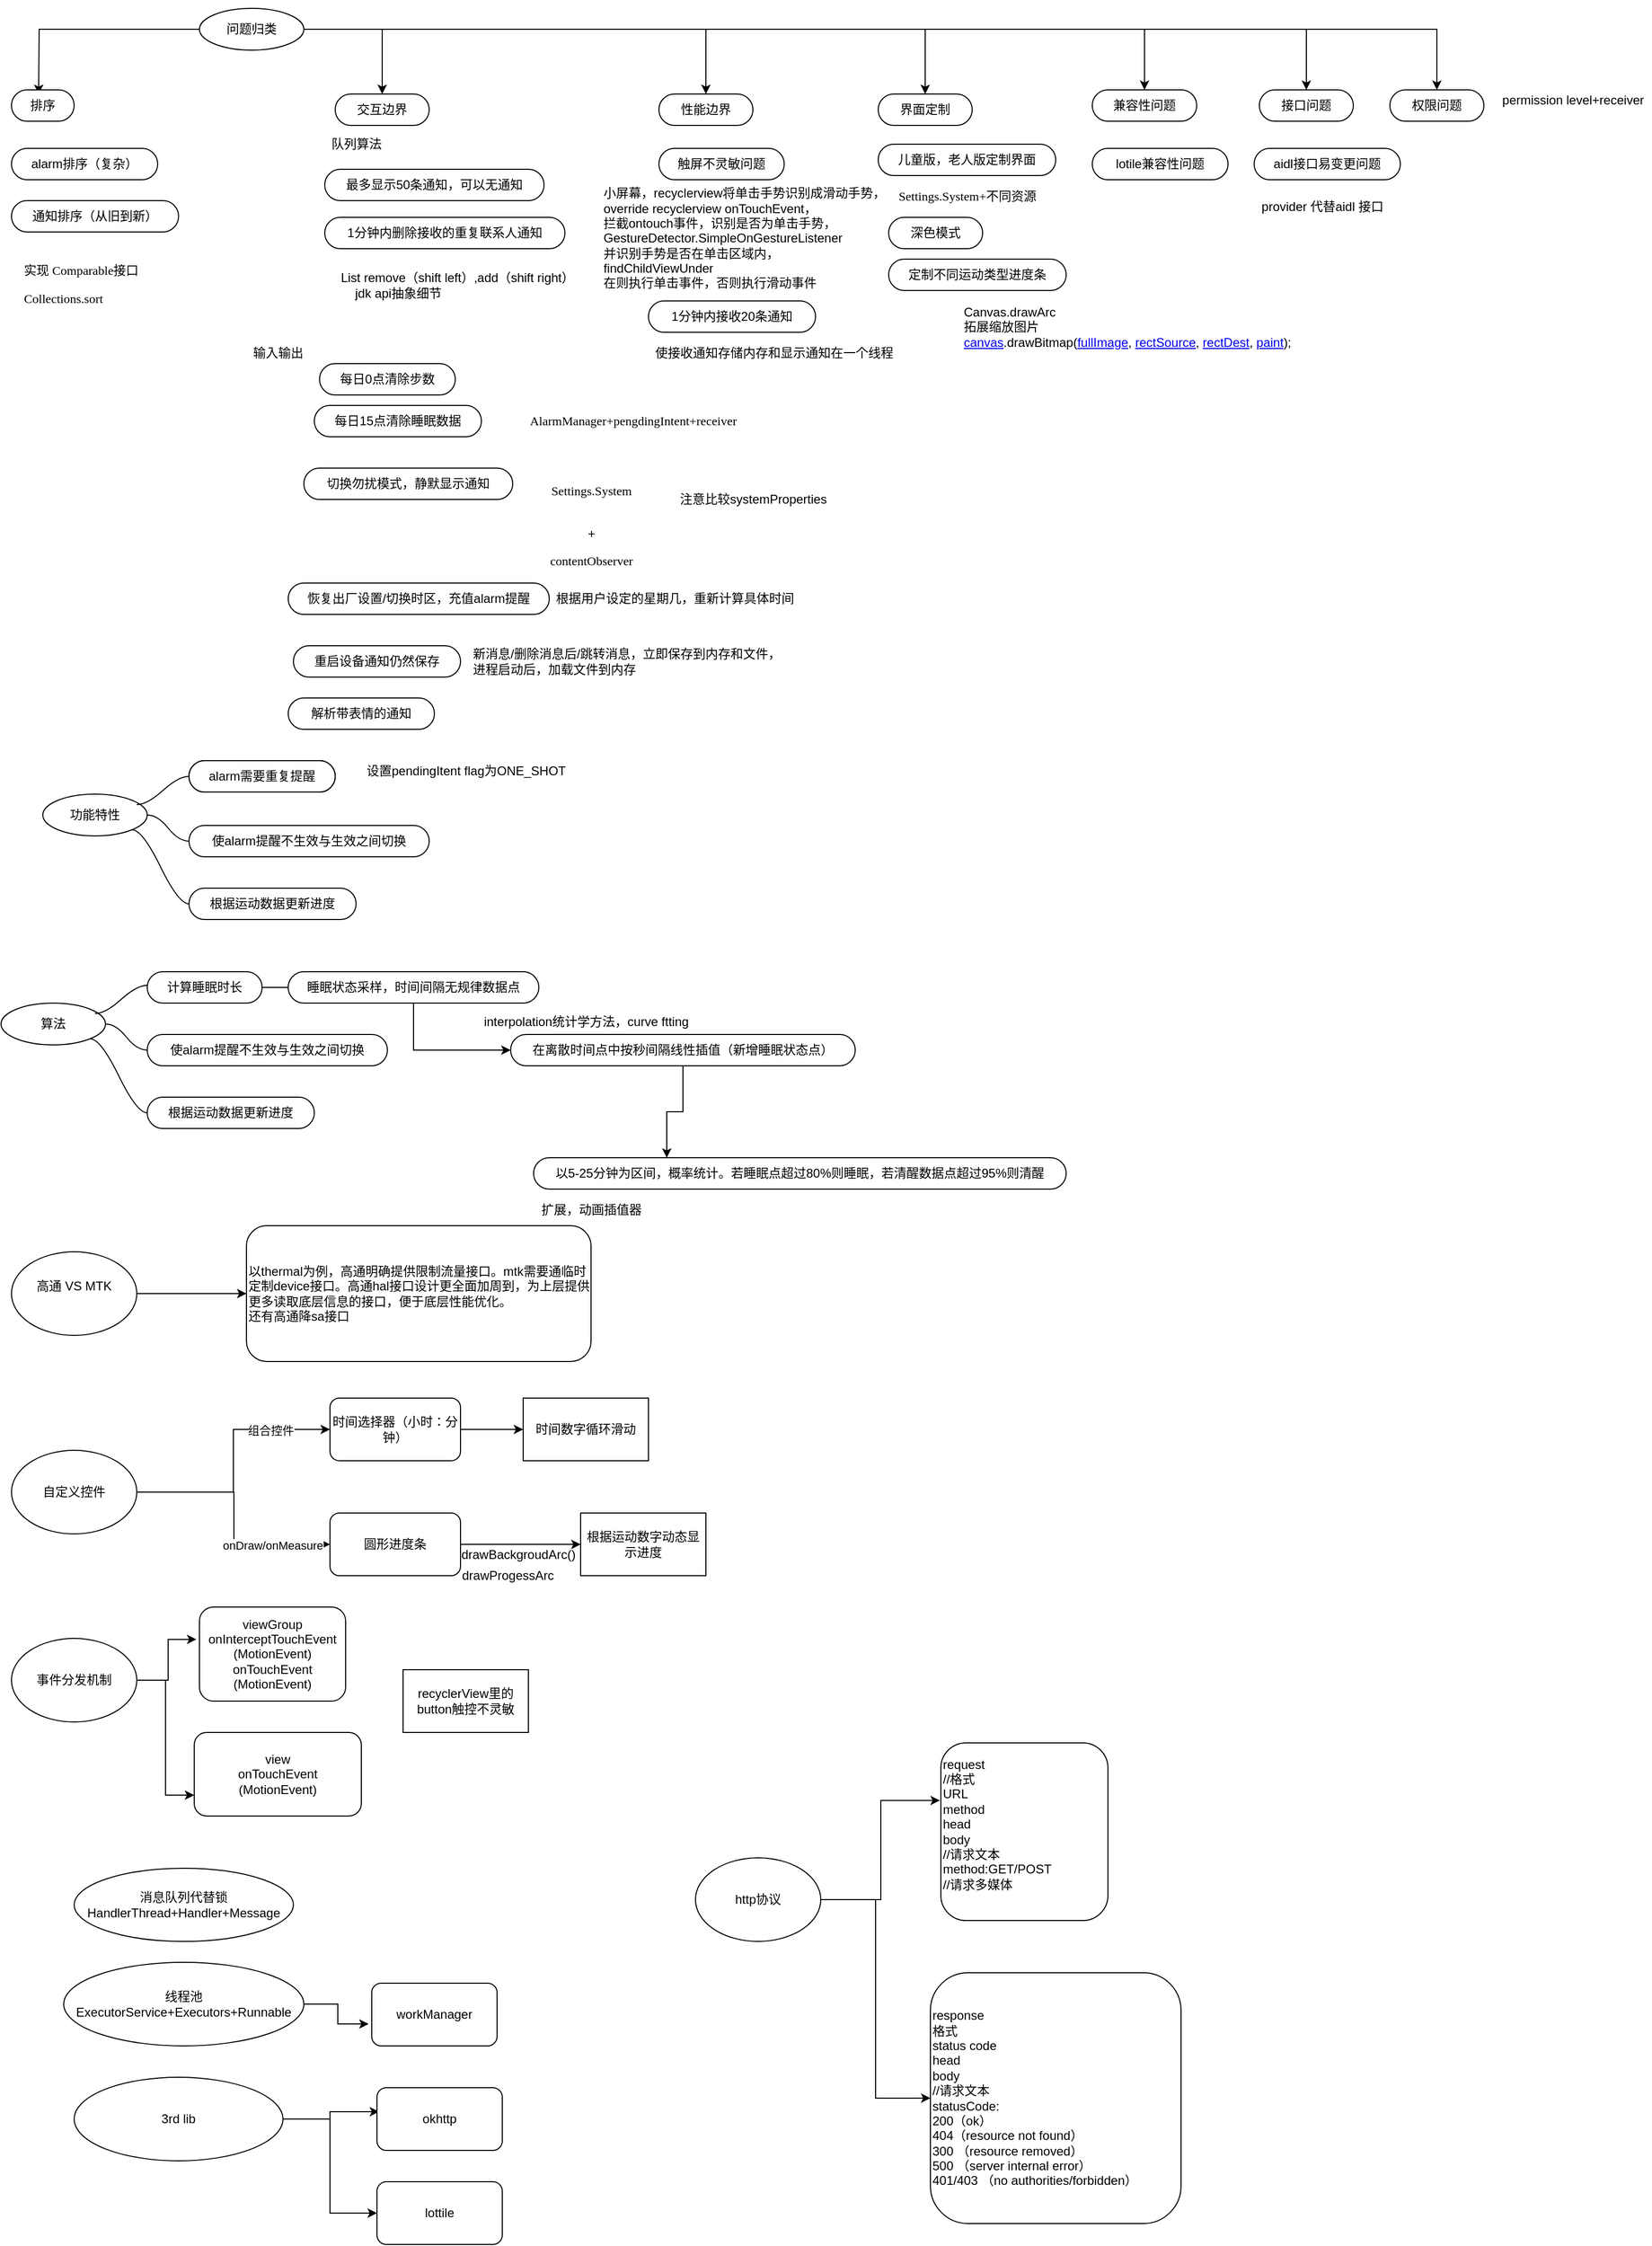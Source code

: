 <mxfile version="14.5.3" type="github" pages="8">
  <diagram id="mVWWuTxC_VbO-vwNad3Q" name="Plan">
    <mxGraphModel dx="782" dy="404" grid="1" gridSize="10" guides="1" tooltips="1" connect="1" arrows="1" fold="1" page="1" pageScale="1" pageWidth="850" pageHeight="1100" math="0" shadow="0">
      <root>
        <mxCell id="tNLlz-yMEQtdrSRHmOsQ-0" />
        <mxCell id="tNLlz-yMEQtdrSRHmOsQ-1" parent="tNLlz-yMEQtdrSRHmOsQ-0" />
        <mxCell id="tNLlz-yMEQtdrSRHmOsQ-23" style="edgeStyle=orthogonalEdgeStyle;rounded=0;orthogonalLoop=1;jettySize=auto;html=1;exitX=1;exitY=0.5;exitDx=0;exitDy=0;entryX=0.5;entryY=0;entryDx=0;entryDy=0;" parent="tNLlz-yMEQtdrSRHmOsQ-1" source="tNLlz-yMEQtdrSRHmOsQ-5" target="tNLlz-yMEQtdrSRHmOsQ-19" edge="1">
          <mxGeometry relative="1" as="geometry" />
        </mxCell>
        <mxCell id="tNLlz-yMEQtdrSRHmOsQ-24" style="edgeStyle=orthogonalEdgeStyle;rounded=0;orthogonalLoop=1;jettySize=auto;html=1;entryX=0.5;entryY=0;entryDx=0;entryDy=0;" parent="tNLlz-yMEQtdrSRHmOsQ-1" source="tNLlz-yMEQtdrSRHmOsQ-5" edge="1">
          <mxGeometry relative="1" as="geometry">
            <mxPoint x="36" y="152" as="targetPoint" />
          </mxGeometry>
        </mxCell>
        <mxCell id="tNLlz-yMEQtdrSRHmOsQ-25" style="edgeStyle=orthogonalEdgeStyle;rounded=0;orthogonalLoop=1;jettySize=auto;html=1;entryX=0.5;entryY=0;entryDx=0;entryDy=0;" parent="tNLlz-yMEQtdrSRHmOsQ-1" source="tNLlz-yMEQtdrSRHmOsQ-5" target="tNLlz-yMEQtdrSRHmOsQ-18" edge="1">
          <mxGeometry relative="1" as="geometry" />
        </mxCell>
        <mxCell id="tNLlz-yMEQtdrSRHmOsQ-34" style="edgeStyle=orthogonalEdgeStyle;rounded=0;orthogonalLoop=1;jettySize=auto;html=1;" parent="tNLlz-yMEQtdrSRHmOsQ-1" source="tNLlz-yMEQtdrSRHmOsQ-5" target="tNLlz-yMEQtdrSRHmOsQ-26" edge="1">
          <mxGeometry relative="1" as="geometry" />
        </mxCell>
        <mxCell id="tNLlz-yMEQtdrSRHmOsQ-56" style="edgeStyle=orthogonalEdgeStyle;rounded=0;orthogonalLoop=1;jettySize=auto;html=1;" parent="tNLlz-yMEQtdrSRHmOsQ-1" source="tNLlz-yMEQtdrSRHmOsQ-5" target="tNLlz-yMEQtdrSRHmOsQ-54" edge="1">
          <mxGeometry relative="1" as="geometry" />
        </mxCell>
        <mxCell id="tNLlz-yMEQtdrSRHmOsQ-57" style="edgeStyle=orthogonalEdgeStyle;rounded=0;orthogonalLoop=1;jettySize=auto;html=1;entryX=0.5;entryY=0;entryDx=0;entryDy=0;" parent="tNLlz-yMEQtdrSRHmOsQ-1" source="tNLlz-yMEQtdrSRHmOsQ-5" target="tNLlz-yMEQtdrSRHmOsQ-52" edge="1">
          <mxGeometry relative="1" as="geometry" />
        </mxCell>
        <mxCell id="tNLlz-yMEQtdrSRHmOsQ-61" style="edgeStyle=orthogonalEdgeStyle;rounded=0;orthogonalLoop=1;jettySize=auto;html=1;entryX=0.5;entryY=0;entryDx=0;entryDy=0;" parent="tNLlz-yMEQtdrSRHmOsQ-1" source="tNLlz-yMEQtdrSRHmOsQ-5" target="tNLlz-yMEQtdrSRHmOsQ-60" edge="1">
          <mxGeometry relative="1" as="geometry" />
        </mxCell>
        <mxCell id="tNLlz-yMEQtdrSRHmOsQ-5" value="问题归类" style="ellipse;whiteSpace=wrap;html=1;align=center;newEdgeStyle={&quot;edgeStyle&quot;:&quot;entityRelationEdgeStyle&quot;,&quot;startArrow&quot;:&quot;none&quot;,&quot;endArrow&quot;:&quot;none&quot;,&quot;segment&quot;:10,&quot;curved&quot;:1};treeFolding=1;treeMoving=1;" parent="tNLlz-yMEQtdrSRHmOsQ-1" vertex="1">
          <mxGeometry x="190" y="70" width="100" height="40" as="geometry" />
        </mxCell>
        <mxCell id="tNLlz-yMEQtdrSRHmOsQ-15" style="edgeStyle=orthogonalEdgeStyle;rounded=0;orthogonalLoop=1;jettySize=auto;html=1;exitX=0.5;exitY=1;exitDx=0;exitDy=0;" parent="tNLlz-yMEQtdrSRHmOsQ-1" edge="1">
          <mxGeometry relative="1" as="geometry">
            <mxPoint x="156" y="70" as="sourcePoint" />
            <mxPoint x="156" y="70" as="targetPoint" />
          </mxGeometry>
        </mxCell>
        <mxCell id="tNLlz-yMEQtdrSRHmOsQ-16" value="排序" style="whiteSpace=wrap;html=1;rounded=1;arcSize=50;align=center;verticalAlign=middle;strokeWidth=1;autosize=1;spacing=4;treeFolding=1;treeMoving=1;newEdgeStyle={&quot;edgeStyle&quot;:&quot;entityRelationEdgeStyle&quot;,&quot;startArrow&quot;:&quot;none&quot;,&quot;endArrow&quot;:&quot;none&quot;,&quot;segment&quot;:10,&quot;curved&quot;:1};" parent="tNLlz-yMEQtdrSRHmOsQ-1" vertex="1">
          <mxGeometry x="10" y="148" width="60" height="30" as="geometry" />
        </mxCell>
        <mxCell id="tNLlz-yMEQtdrSRHmOsQ-18" value="交互边界" style="whiteSpace=wrap;html=1;rounded=1;arcSize=50;align=center;verticalAlign=middle;strokeWidth=1;autosize=1;spacing=4;treeFolding=1;treeMoving=1;newEdgeStyle={&quot;edgeStyle&quot;:&quot;entityRelationEdgeStyle&quot;,&quot;startArrow&quot;:&quot;none&quot;,&quot;endArrow&quot;:&quot;none&quot;,&quot;segment&quot;:10,&quot;curved&quot;:1};" parent="tNLlz-yMEQtdrSRHmOsQ-1" vertex="1">
          <mxGeometry x="320" y="152" width="90" height="30" as="geometry" />
        </mxCell>
        <mxCell id="tNLlz-yMEQtdrSRHmOsQ-19" value="界面定制" style="whiteSpace=wrap;html=1;rounded=1;arcSize=50;align=center;verticalAlign=middle;strokeWidth=1;autosize=1;spacing=4;treeFolding=1;treeMoving=1;newEdgeStyle={&quot;edgeStyle&quot;:&quot;entityRelationEdgeStyle&quot;,&quot;startArrow&quot;:&quot;none&quot;,&quot;endArrow&quot;:&quot;none&quot;,&quot;segment&quot;:10,&quot;curved&quot;:1};" parent="tNLlz-yMEQtdrSRHmOsQ-1" vertex="1">
          <mxGeometry x="840" y="152" width="90" height="30" as="geometry" />
        </mxCell>
        <mxCell id="tNLlz-yMEQtdrSRHmOsQ-26" value="性能边界" style="whiteSpace=wrap;html=1;rounded=1;arcSize=50;align=center;verticalAlign=middle;strokeWidth=1;autosize=1;spacing=4;treeFolding=1;treeMoving=1;newEdgeStyle={&quot;edgeStyle&quot;:&quot;entityRelationEdgeStyle&quot;,&quot;startArrow&quot;:&quot;none&quot;,&quot;endArrow&quot;:&quot;none&quot;,&quot;segment&quot;:10,&quot;curved&quot;:1};" parent="tNLlz-yMEQtdrSRHmOsQ-1" vertex="1">
          <mxGeometry x="630" y="152" width="90" height="30" as="geometry" />
        </mxCell>
        <mxCell id="tNLlz-yMEQtdrSRHmOsQ-28" value="alarm排序（复杂）" style="whiteSpace=wrap;html=1;rounded=1;arcSize=50;align=center;verticalAlign=middle;strokeWidth=1;autosize=1;spacing=4;treeFolding=1;treeMoving=1;newEdgeStyle={&quot;edgeStyle&quot;:&quot;entityRelationEdgeStyle&quot;,&quot;startArrow&quot;:&quot;none&quot;,&quot;endArrow&quot;:&quot;none&quot;,&quot;segment&quot;:10,&quot;curved&quot;:1};" parent="tNLlz-yMEQtdrSRHmOsQ-1" vertex="1">
          <mxGeometry x="10" y="204" width="140" height="30" as="geometry" />
        </mxCell>
        <mxCell id="tNLlz-yMEQtdrSRHmOsQ-29" value="通知排序（从旧到新）" style="whiteSpace=wrap;html=1;rounded=1;arcSize=50;align=center;verticalAlign=middle;strokeWidth=1;autosize=1;spacing=4;treeFolding=1;treeMoving=1;newEdgeStyle={&quot;edgeStyle&quot;:&quot;entityRelationEdgeStyle&quot;,&quot;startArrow&quot;:&quot;none&quot;,&quot;endArrow&quot;:&quot;none&quot;,&quot;segment&quot;:10,&quot;curved&quot;:1};" parent="tNLlz-yMEQtdrSRHmOsQ-1" vertex="1">
          <mxGeometry x="10" y="254" width="160" height="30" as="geometry" />
        </mxCell>
        <mxCell id="tNLlz-yMEQtdrSRHmOsQ-30" value="最多显示50条通知，可以无通知" style="whiteSpace=wrap;html=1;rounded=1;arcSize=50;align=center;verticalAlign=middle;strokeWidth=1;autosize=1;spacing=4;treeFolding=1;treeMoving=1;newEdgeStyle={&quot;edgeStyle&quot;:&quot;entityRelationEdgeStyle&quot;,&quot;startArrow&quot;:&quot;none&quot;,&quot;endArrow&quot;:&quot;none&quot;,&quot;segment&quot;:10,&quot;curved&quot;:1};" parent="tNLlz-yMEQtdrSRHmOsQ-1" vertex="1">
          <mxGeometry x="310" y="224" width="210" height="30" as="geometry" />
        </mxCell>
        <mxCell id="tNLlz-yMEQtdrSRHmOsQ-31" style="edgeStyle=orthogonalEdgeStyle;rounded=0;orthogonalLoop=1;jettySize=auto;html=1;exitX=0.5;exitY=1;exitDx=0;exitDy=0;" parent="tNLlz-yMEQtdrSRHmOsQ-1" source="tNLlz-yMEQtdrSRHmOsQ-30" target="tNLlz-yMEQtdrSRHmOsQ-30" edge="1">
          <mxGeometry relative="1" as="geometry" />
        </mxCell>
        <mxCell id="tNLlz-yMEQtdrSRHmOsQ-35" value="1分钟内接收20条通知" style="whiteSpace=wrap;html=1;rounded=1;arcSize=50;align=center;verticalAlign=middle;strokeWidth=1;autosize=1;spacing=4;treeFolding=1;treeMoving=1;newEdgeStyle={&quot;edgeStyle&quot;:&quot;entityRelationEdgeStyle&quot;,&quot;startArrow&quot;:&quot;none&quot;,&quot;endArrow&quot;:&quot;none&quot;,&quot;segment&quot;:10,&quot;curved&quot;:1};" parent="tNLlz-yMEQtdrSRHmOsQ-1" vertex="1">
          <mxGeometry x="620" y="350" width="160" height="30" as="geometry" />
        </mxCell>
        <mxCell id="tNLlz-yMEQtdrSRHmOsQ-36" value="1分钟内删除接收的重复联系人通知" style="whiteSpace=wrap;html=1;rounded=1;arcSize=50;align=center;verticalAlign=middle;strokeWidth=1;autosize=1;spacing=4;treeFolding=1;treeMoving=1;newEdgeStyle={&quot;edgeStyle&quot;:&quot;entityRelationEdgeStyle&quot;,&quot;startArrow&quot;:&quot;none&quot;,&quot;endArrow&quot;:&quot;none&quot;,&quot;segment&quot;:10,&quot;curved&quot;:1};" parent="tNLlz-yMEQtdrSRHmOsQ-1" vertex="1">
          <mxGeometry x="310" y="270" width="230" height="30" as="geometry" />
        </mxCell>
        <mxCell id="tNLlz-yMEQtdrSRHmOsQ-37" value="儿童版，老人版定制界面" style="whiteSpace=wrap;html=1;rounded=1;arcSize=50;align=center;verticalAlign=middle;strokeWidth=1;autosize=1;spacing=4;treeFolding=1;treeMoving=1;newEdgeStyle={&quot;edgeStyle&quot;:&quot;entityRelationEdgeStyle&quot;,&quot;startArrow&quot;:&quot;none&quot;,&quot;endArrow&quot;:&quot;none&quot;,&quot;segment&quot;:10,&quot;curved&quot;:1};" parent="tNLlz-yMEQtdrSRHmOsQ-1" vertex="1">
          <mxGeometry x="840" y="200" width="170" height="30" as="geometry" />
        </mxCell>
        <mxCell id="tNLlz-yMEQtdrSRHmOsQ-38" value="重启设备通知仍然保存" style="whiteSpace=wrap;html=1;rounded=1;arcSize=50;align=center;verticalAlign=middle;strokeWidth=1;autosize=1;spacing=4;treeFolding=1;treeMoving=1;newEdgeStyle={&quot;edgeStyle&quot;:&quot;entityRelationEdgeStyle&quot;,&quot;startArrow&quot;:&quot;none&quot;,&quot;endArrow&quot;:&quot;none&quot;,&quot;segment&quot;:10,&quot;curved&quot;:1};" parent="tNLlz-yMEQtdrSRHmOsQ-1" vertex="1">
          <mxGeometry x="280" y="680" width="160" height="30" as="geometry" />
        </mxCell>
        <mxCell id="tNLlz-yMEQtdrSRHmOsQ-39" value="切换勿扰模式，静默显示通知" style="whiteSpace=wrap;html=1;rounded=1;arcSize=50;align=center;verticalAlign=middle;strokeWidth=1;autosize=1;spacing=4;treeFolding=1;treeMoving=1;newEdgeStyle={&quot;edgeStyle&quot;:&quot;entityRelationEdgeStyle&quot;,&quot;startArrow&quot;:&quot;none&quot;,&quot;endArrow&quot;:&quot;none&quot;,&quot;segment&quot;:10,&quot;curved&quot;:1};" parent="tNLlz-yMEQtdrSRHmOsQ-1" vertex="1">
          <mxGeometry x="290" y="510" width="200" height="30" as="geometry" />
        </mxCell>
        <mxCell id="tNLlz-yMEQtdrSRHmOsQ-40" value="解析带表情的通知" style="whiteSpace=wrap;html=1;rounded=1;arcSize=50;align=center;verticalAlign=middle;strokeWidth=1;autosize=1;spacing=4;treeFolding=1;treeMoving=1;newEdgeStyle={&quot;edgeStyle&quot;:&quot;entityRelationEdgeStyle&quot;,&quot;startArrow&quot;:&quot;none&quot;,&quot;endArrow&quot;:&quot;none&quot;,&quot;segment&quot;:10,&quot;curved&quot;:1};" parent="tNLlz-yMEQtdrSRHmOsQ-1" vertex="1">
          <mxGeometry x="275" y="730" width="140" height="30" as="geometry" />
        </mxCell>
        <mxCell id="tNLlz-yMEQtdrSRHmOsQ-41" value="触屏不灵敏问题" style="whiteSpace=wrap;html=1;rounded=1;arcSize=50;align=center;verticalAlign=middle;strokeWidth=1;autosize=1;spacing=4;treeFolding=1;treeMoving=1;newEdgeStyle={&quot;edgeStyle&quot;:&quot;entityRelationEdgeStyle&quot;,&quot;startArrow&quot;:&quot;none&quot;,&quot;endArrow&quot;:&quot;none&quot;,&quot;segment&quot;:10,&quot;curved&quot;:1};" parent="tNLlz-yMEQtdrSRHmOsQ-1" vertex="1">
          <mxGeometry x="630" y="204" width="120" height="30" as="geometry" />
        </mxCell>
        <mxCell id="tNLlz-yMEQtdrSRHmOsQ-42" value="恢复出厂设置/切换时区，充值alarm提醒" style="whiteSpace=wrap;html=1;rounded=1;arcSize=50;align=center;verticalAlign=middle;strokeWidth=1;autosize=1;spacing=4;treeFolding=1;treeMoving=1;newEdgeStyle={&quot;edgeStyle&quot;:&quot;entityRelationEdgeStyle&quot;,&quot;startArrow&quot;:&quot;none&quot;,&quot;endArrow&quot;:&quot;none&quot;,&quot;segment&quot;:10,&quot;curved&quot;:1};" parent="tNLlz-yMEQtdrSRHmOsQ-1" vertex="1">
          <mxGeometry x="275" y="620" width="250" height="30" as="geometry" />
        </mxCell>
        <mxCell id="tNLlz-yMEQtdrSRHmOsQ-43" value="功能特性" style="ellipse;whiteSpace=wrap;html=1;align=center;newEdgeStyle={&quot;edgeStyle&quot;:&quot;entityRelationEdgeStyle&quot;,&quot;startArrow&quot;:&quot;none&quot;,&quot;endArrow&quot;:&quot;none&quot;,&quot;segment&quot;:10,&quot;curved&quot;:1};treeFolding=1;treeMoving=1;" parent="tNLlz-yMEQtdrSRHmOsQ-1" vertex="1">
          <mxGeometry x="40" y="822" width="100" height="40" as="geometry" />
        </mxCell>
        <mxCell id="tNLlz-yMEQtdrSRHmOsQ-44" value="alarm需要重复提醒" style="whiteSpace=wrap;html=1;rounded=1;arcSize=50;align=center;verticalAlign=middle;strokeWidth=1;autosize=1;spacing=4;treeFolding=1;treeMoving=1;newEdgeStyle={&quot;edgeStyle&quot;:&quot;entityRelationEdgeStyle&quot;,&quot;startArrow&quot;:&quot;none&quot;,&quot;endArrow&quot;:&quot;none&quot;,&quot;segment&quot;:10,&quot;curved&quot;:1};" parent="tNLlz-yMEQtdrSRHmOsQ-1" vertex="1">
          <mxGeometry x="180" y="790" width="140" height="30" as="geometry" />
        </mxCell>
        <mxCell id="tNLlz-yMEQtdrSRHmOsQ-45" value="" style="edgeStyle=entityRelationEdgeStyle;startArrow=none;endArrow=none;segment=10;curved=1;" parent="tNLlz-yMEQtdrSRHmOsQ-1" target="tNLlz-yMEQtdrSRHmOsQ-44" edge="1">
          <mxGeometry relative="1" as="geometry">
            <mxPoint x="130" y="832" as="sourcePoint" />
          </mxGeometry>
        </mxCell>
        <mxCell id="tNLlz-yMEQtdrSRHmOsQ-46" value="使alarm提醒不生效与生效之间切换" style="whiteSpace=wrap;html=1;rounded=1;arcSize=50;align=center;verticalAlign=middle;strokeWidth=1;autosize=1;spacing=4;treeFolding=1;treeMoving=1;newEdgeStyle={&quot;edgeStyle&quot;:&quot;entityRelationEdgeStyle&quot;,&quot;startArrow&quot;:&quot;none&quot;,&quot;endArrow&quot;:&quot;none&quot;,&quot;segment&quot;:10,&quot;curved&quot;:1};" parent="tNLlz-yMEQtdrSRHmOsQ-1" vertex="1">
          <mxGeometry x="180" y="852" width="230" height="30" as="geometry" />
        </mxCell>
        <mxCell id="tNLlz-yMEQtdrSRHmOsQ-47" value="" style="edgeStyle=entityRelationEdgeStyle;startArrow=none;endArrow=none;segment=10;curved=1;exitX=1;exitY=0.5;exitDx=0;exitDy=0;" parent="tNLlz-yMEQtdrSRHmOsQ-1" source="tNLlz-yMEQtdrSRHmOsQ-43" target="tNLlz-yMEQtdrSRHmOsQ-46" edge="1">
          <mxGeometry relative="1" as="geometry">
            <mxPoint x="160" y="882" as="sourcePoint" />
          </mxGeometry>
        </mxCell>
        <mxCell id="tNLlz-yMEQtdrSRHmOsQ-48" value="定制不同运动类型进度条" style="whiteSpace=wrap;html=1;rounded=1;arcSize=50;align=center;verticalAlign=middle;strokeWidth=1;autosize=1;spacing=4;treeFolding=1;treeMoving=1;newEdgeStyle={&quot;edgeStyle&quot;:&quot;entityRelationEdgeStyle&quot;,&quot;startArrow&quot;:&quot;none&quot;,&quot;endArrow&quot;:&quot;none&quot;,&quot;segment&quot;:10,&quot;curved&quot;:1};" parent="tNLlz-yMEQtdrSRHmOsQ-1" vertex="1">
          <mxGeometry x="850" y="310" width="170" height="30" as="geometry" />
        </mxCell>
        <mxCell id="tNLlz-yMEQtdrSRHmOsQ-50" value="根据运动数据更新进度" style="whiteSpace=wrap;html=1;rounded=1;arcSize=50;align=center;verticalAlign=middle;strokeWidth=1;autosize=1;spacing=4;treeFolding=1;treeMoving=1;newEdgeStyle={&quot;edgeStyle&quot;:&quot;entityRelationEdgeStyle&quot;,&quot;startArrow&quot;:&quot;none&quot;,&quot;endArrow&quot;:&quot;none&quot;,&quot;segment&quot;:10,&quot;curved&quot;:1};" parent="tNLlz-yMEQtdrSRHmOsQ-1" vertex="1">
          <mxGeometry x="180" y="912" width="160" height="30" as="geometry" />
        </mxCell>
        <mxCell id="tNLlz-yMEQtdrSRHmOsQ-51" value="" style="edgeStyle=entityRelationEdgeStyle;startArrow=none;endArrow=none;segment=10;curved=1;exitX=1;exitY=1;exitDx=0;exitDy=0;" parent="tNLlz-yMEQtdrSRHmOsQ-1" source="tNLlz-yMEQtdrSRHmOsQ-43" target="tNLlz-yMEQtdrSRHmOsQ-50" edge="1">
          <mxGeometry relative="1" as="geometry">
            <mxPoint x="130" y="882" as="sourcePoint" />
          </mxGeometry>
        </mxCell>
        <mxCell id="tNLlz-yMEQtdrSRHmOsQ-52" value="兼容性问题" style="whiteSpace=wrap;html=1;rounded=1;arcSize=50;align=center;verticalAlign=middle;strokeWidth=1;autosize=1;spacing=4;treeFolding=1;treeMoving=1;newEdgeStyle={&quot;edgeStyle&quot;:&quot;entityRelationEdgeStyle&quot;,&quot;startArrow&quot;:&quot;none&quot;,&quot;endArrow&quot;:&quot;none&quot;,&quot;segment&quot;:10,&quot;curved&quot;:1};" parent="tNLlz-yMEQtdrSRHmOsQ-1" vertex="1">
          <mxGeometry x="1045" y="148" width="100" height="30" as="geometry" />
        </mxCell>
        <mxCell id="tNLlz-yMEQtdrSRHmOsQ-53" value="lotile兼容性问题" style="whiteSpace=wrap;html=1;rounded=1;arcSize=50;align=center;verticalAlign=middle;strokeWidth=1;autosize=1;spacing=4;treeFolding=1;treeMoving=1;newEdgeStyle={&quot;edgeStyle&quot;:&quot;entityRelationEdgeStyle&quot;,&quot;startArrow&quot;:&quot;none&quot;,&quot;endArrow&quot;:&quot;none&quot;,&quot;segment&quot;:10,&quot;curved&quot;:1};" parent="tNLlz-yMEQtdrSRHmOsQ-1" vertex="1">
          <mxGeometry x="1045" y="204" width="130" height="30" as="geometry" />
        </mxCell>
        <mxCell id="tNLlz-yMEQtdrSRHmOsQ-54" value="接口问题" style="whiteSpace=wrap;html=1;rounded=1;arcSize=50;align=center;verticalAlign=middle;strokeWidth=1;autosize=1;spacing=4;treeFolding=1;treeMoving=1;newEdgeStyle={&quot;edgeStyle&quot;:&quot;entityRelationEdgeStyle&quot;,&quot;startArrow&quot;:&quot;none&quot;,&quot;endArrow&quot;:&quot;none&quot;,&quot;segment&quot;:10,&quot;curved&quot;:1};" parent="tNLlz-yMEQtdrSRHmOsQ-1" vertex="1">
          <mxGeometry x="1205" y="148" width="90" height="30" as="geometry" />
        </mxCell>
        <mxCell id="tNLlz-yMEQtdrSRHmOsQ-55" value="aidl接口易变更问题" style="whiteSpace=wrap;html=1;rounded=1;arcSize=50;align=center;verticalAlign=middle;strokeWidth=1;autosize=1;spacing=4;treeFolding=1;treeMoving=1;newEdgeStyle={&quot;edgeStyle&quot;:&quot;entityRelationEdgeStyle&quot;,&quot;startArrow&quot;:&quot;none&quot;,&quot;endArrow&quot;:&quot;none&quot;,&quot;segment&quot;:10,&quot;curved&quot;:1};" parent="tNLlz-yMEQtdrSRHmOsQ-1" vertex="1">
          <mxGeometry x="1200" y="204" width="140" height="30" as="geometry" />
        </mxCell>
        <mxCell id="tNLlz-yMEQtdrSRHmOsQ-58" value="每日0点清除步数" style="whiteSpace=wrap;html=1;rounded=1;arcSize=50;align=center;verticalAlign=middle;strokeWidth=1;autosize=1;spacing=4;treeFolding=1;treeMoving=1;newEdgeStyle={&quot;edgeStyle&quot;:&quot;entityRelationEdgeStyle&quot;,&quot;startArrow&quot;:&quot;none&quot;,&quot;endArrow&quot;:&quot;none&quot;,&quot;segment&quot;:10,&quot;curved&quot;:1};" parent="tNLlz-yMEQtdrSRHmOsQ-1" vertex="1">
          <mxGeometry x="305" y="410" width="130" height="30" as="geometry" />
        </mxCell>
        <mxCell id="tNLlz-yMEQtdrSRHmOsQ-59" value="每日15点清除睡眠数据" style="whiteSpace=wrap;html=1;rounded=1;arcSize=50;align=center;verticalAlign=middle;strokeWidth=1;autosize=1;spacing=4;treeFolding=1;treeMoving=1;newEdgeStyle={&quot;edgeStyle&quot;:&quot;entityRelationEdgeStyle&quot;,&quot;startArrow&quot;:&quot;none&quot;,&quot;endArrow&quot;:&quot;none&quot;,&quot;segment&quot;:10,&quot;curved&quot;:1};" parent="tNLlz-yMEQtdrSRHmOsQ-1" vertex="1">
          <mxGeometry x="300" y="450" width="160" height="30" as="geometry" />
        </mxCell>
        <mxCell id="tNLlz-yMEQtdrSRHmOsQ-60" value="权限问题" style="whiteSpace=wrap;html=1;rounded=1;arcSize=50;align=center;verticalAlign=middle;strokeWidth=1;autosize=1;spacing=4;treeFolding=1;treeMoving=1;newEdgeStyle={&quot;edgeStyle&quot;:&quot;entityRelationEdgeStyle&quot;,&quot;startArrow&quot;:&quot;none&quot;,&quot;endArrow&quot;:&quot;none&quot;,&quot;segment&quot;:10,&quot;curved&quot;:1};" parent="tNLlz-yMEQtdrSRHmOsQ-1" vertex="1">
          <mxGeometry x="1330" y="148" width="90" height="30" as="geometry" />
        </mxCell>
        <mxCell id="z47raid-4QwAcMhE8_F2-0" value="&lt;div align=&quot;left&quot;&gt;&lt;font style=&quot;font-size: 12px&quot; face=&quot;Verdana&quot;&gt;实现 Comparable接口&lt;/font&gt;&lt;/div&gt;&lt;div align=&quot;left&quot;&gt;&lt;pre style=&quot;background-color: rgb(255 , 255 , 255) ; color: rgb(0 , 0 , 0)&quot;&gt;&lt;font style=&quot;font-size: 12px&quot; face=&quot;Verdana&quot;&gt;Collections.sort&lt;/font&gt;&lt;/pre&gt;&lt;/div&gt;" style="text;html=1;align=left;verticalAlign=middle;resizable=0;points=[];autosize=1;" parent="tNLlz-yMEQtdrSRHmOsQ-1" vertex="1">
          <mxGeometry x="20" y="310" width="140" height="60" as="geometry" />
        </mxCell>
        <mxCell id="z47raid-4QwAcMhE8_F2-1" value="队列算法" style="text;html=1;align=center;verticalAlign=middle;resizable=0;points=[];autosize=1;" parent="tNLlz-yMEQtdrSRHmOsQ-1" vertex="1">
          <mxGeometry x="310" y="190" width="60" height="20" as="geometry" />
        </mxCell>
        <mxCell id="z47raid-4QwAcMhE8_F2-2" value="alarm需要重复提醒" style="whiteSpace=wrap;html=1;rounded=1;arcSize=50;align=center;verticalAlign=middle;strokeWidth=1;autosize=1;spacing=4;treeFolding=1;treeMoving=1;newEdgeStyle={&quot;edgeStyle&quot;:&quot;entityRelationEdgeStyle&quot;,&quot;startArrow&quot;:&quot;none&quot;,&quot;endArrow&quot;:&quot;none&quot;,&quot;segment&quot;:10,&quot;curved&quot;:1};" parent="tNLlz-yMEQtdrSRHmOsQ-1" vertex="1">
          <mxGeometry x="180" y="790" width="140" height="30" as="geometry" />
        </mxCell>
        <mxCell id="z47raid-4QwAcMhE8_F2-3" value="alarm需要重复提醒" style="whiteSpace=wrap;html=1;rounded=1;arcSize=50;align=center;verticalAlign=middle;strokeWidth=1;autosize=1;spacing=4;treeFolding=1;treeMoving=1;newEdgeStyle={&quot;edgeStyle&quot;:&quot;entityRelationEdgeStyle&quot;,&quot;startArrow&quot;:&quot;none&quot;,&quot;endArrow&quot;:&quot;none&quot;,&quot;segment&quot;:10,&quot;curved&quot;:1};" parent="tNLlz-yMEQtdrSRHmOsQ-1" vertex="1">
          <mxGeometry x="180" y="790" width="140" height="30" as="geometry" />
        </mxCell>
        <mxCell id="z47raid-4QwAcMhE8_F2-4" value="输入输出" style="text;html=1;align=center;verticalAlign=middle;resizable=0;points=[];autosize=1;" parent="tNLlz-yMEQtdrSRHmOsQ-1" vertex="1">
          <mxGeometry x="235" y="390" width="60" height="20" as="geometry" />
        </mxCell>
        <mxCell id="BQzjKILyL0WDWtUlH1uS-0" value="&lt;div&gt;&amp;nbsp;&amp;nbsp;&amp;nbsp;&amp;nbsp;&amp;nbsp;&amp;nbsp;&amp;nbsp;&amp;nbsp;&amp;nbsp;&amp;nbsp;&amp;nbsp;&amp;nbsp;&amp;nbsp;&amp;nbsp;&amp;nbsp;&amp;nbsp;&amp;nbsp;&amp;nbsp;&amp;nbsp;&amp;nbsp;&amp;nbsp;&amp;nbsp;&amp;nbsp;&amp;nbsp;&amp;nbsp;&amp;nbsp;&amp;nbsp;&amp;nbsp;&amp;nbsp;&amp;nbsp;&amp;nbsp;&amp;nbsp;&amp;nbsp; List remove（shift left）,add（shift right） &lt;br&gt;&lt;/div&gt;&lt;div&gt;jdk api抽象细节&lt;/div&gt;" style="text;html=1;align=center;verticalAlign=middle;resizable=0;points=[];autosize=1;" parent="tNLlz-yMEQtdrSRHmOsQ-1" vertex="1">
          <mxGeometry x="205" y="320" width="350" height="30" as="geometry" />
        </mxCell>
        <mxCell id="BQzjKILyL0WDWtUlH1uS-1" value="&lt;pre style=&quot;background-color: rgb(255 , 255 , 255) ; color: rgb(0 , 0 , 0) ; font-family: &amp;#34;consolas&amp;#34;&quot;&gt;&lt;font style=&quot;font-size: 12px&quot;&gt;AlarmManager&lt;/font&gt;&lt;font style=&quot;font-size: 12px&quot;&gt;+pengdingIntent+receiver&lt;/font&gt;&lt;/pre&gt;" style="text;html=1;align=center;verticalAlign=middle;resizable=0;points=[];autosize=1;" parent="tNLlz-yMEQtdrSRHmOsQ-1" vertex="1">
          <mxGeometry x="480" y="445" width="250" height="40" as="geometry" />
        </mxCell>
        <mxCell id="BQzjKILyL0WDWtUlH1uS-2" value="&lt;pre style=&quot;background-color: rgb(255 , 255 , 255) ; color: rgb(0 , 0 , 0) ; font-family: &amp;#34;consolas&amp;#34;&quot;&gt;&lt;font style=&quot;font-size: 12px&quot;&gt;Settings.System&lt;/font&gt;&lt;/pre&gt;&lt;div&gt;&lt;font style=&quot;font-size: 12px&quot;&gt;&lt;br&gt;&lt;/font&gt;&lt;/div&gt;&lt;div&gt;&lt;font style=&quot;font-size: 12px&quot;&gt;+&lt;br&gt;&lt;/font&gt;&lt;pre style=&quot;background-color: rgb(255 , 255 , 255) ; color: rgb(0 , 0 , 0) ; font-family: &amp;#34;consolas&amp;#34;&quot;&gt;&lt;font style=&quot;font-size: 12px&quot;&gt;contentObserver&lt;/font&gt;&lt;/pre&gt;&lt;/div&gt;" style="text;html=1;align=center;verticalAlign=middle;resizable=0;points=[];autosize=1;" parent="tNLlz-yMEQtdrSRHmOsQ-1" vertex="1">
          <mxGeometry x="510" y="510" width="110" height="110" as="geometry" />
        </mxCell>
        <mxCell id="BQzjKILyL0WDWtUlH1uS-3" value="&amp;nbsp;&amp;nbsp;&amp;nbsp;&amp;nbsp;&amp;nbsp;&amp;nbsp;&amp;nbsp;&amp;nbsp;&amp;nbsp;&amp;nbsp;&amp;nbsp;&amp;nbsp;&amp;nbsp;&amp;nbsp; 根据用户设定的星期几，重新计算具体时间" style="text;html=1;align=center;verticalAlign=middle;resizable=0;points=[];autosize=1;" parent="tNLlz-yMEQtdrSRHmOsQ-1" vertex="1">
          <mxGeometry x="475" y="625" width="290" height="20" as="geometry" />
        </mxCell>
        <mxCell id="BQzjKILyL0WDWtUlH1uS-4" value="注意比较systemProperties" style="text;html=1;align=center;verticalAlign=middle;resizable=0;points=[];autosize=1;" parent="tNLlz-yMEQtdrSRHmOsQ-1" vertex="1">
          <mxGeometry x="640" y="530" width="160" height="20" as="geometry" />
        </mxCell>
        <mxCell id="BQzjKILyL0WDWtUlH1uS-5" value="&lt;div align=&quot;left&quot;&gt;新消息/删除消息后/跳转消息，立即保存到内存和文件，&lt;/div&gt;&lt;div align=&quot;left&quot;&gt;进程启动后，加载文件到内存&lt;/div&gt;" style="text;html=1;align=left;verticalAlign=middle;resizable=0;points=[];autosize=1;" parent="tNLlz-yMEQtdrSRHmOsQ-1" vertex="1">
          <mxGeometry x="450" y="680" width="310" height="30" as="geometry" />
        </mxCell>
        <mxCell id="BQzjKILyL0WDWtUlH1uS-6" value="&lt;pre style=&quot;background-color: rgb(255 , 255 , 255) ; color: rgb(0 , 0 , 0) ; font-family: &amp;#34;consolas&amp;#34;&quot;&gt;&lt;font style=&quot;font-size: 12px&quot;&gt;Settings.System+不同资源&lt;/font&gt;&lt;/pre&gt;" style="text;html=1;align=center;verticalAlign=middle;resizable=0;points=[];autosize=1;" parent="tNLlz-yMEQtdrSRHmOsQ-1" vertex="1">
          <mxGeometry x="840" y="230" width="170" height="40" as="geometry" />
        </mxCell>
        <mxCell id="BQzjKILyL0WDWtUlH1uS-7" value="permission level+receiver" style="text;html=1;align=center;verticalAlign=middle;resizable=0;points=[];autosize=1;" parent="tNLlz-yMEQtdrSRHmOsQ-1" vertex="1">
          <mxGeometry x="1430" y="148" width="150" height="20" as="geometry" />
        </mxCell>
        <mxCell id="BQzjKILyL0WDWtUlH1uS-8" value="provider 代替aidl 接口" style="text;html=1;align=center;verticalAlign=middle;resizable=0;points=[];autosize=1;" parent="tNLlz-yMEQtdrSRHmOsQ-1" vertex="1">
          <mxGeometry x="1200" y="250" width="130" height="20" as="geometry" />
        </mxCell>
        <mxCell id="BQzjKILyL0WDWtUlH1uS-9" value="&lt;div align=&quot;left&quot;&gt;&lt;font style=&quot;font-size: 12px&quot;&gt;小屏幕，recyclerview将单击手势识别成滑动手势，&lt;/font&gt;&lt;/div&gt;&lt;div align=&quot;left&quot;&gt;&lt;font style=&quot;font-size: 12px&quot;&gt;override recyclerview&lt;/font&gt;&lt;font style=&quot;font-size: 12px&quot;&gt; onTouchEvent&lt;/font&gt;&lt;font style=&quot;font-size: 12px&quot;&gt;，&lt;/font&gt;&lt;/div&gt;&lt;div align=&quot;left&quot;&gt;&lt;font style=&quot;font-size: 12px&quot;&gt;拦截ontouch事件，识别是否为单击手势，&lt;/font&gt;&lt;font style=&quot;font-size: 12px&quot;&gt;&lt;br&gt;&lt;/font&gt;&lt;/div&gt;&lt;div align=&quot;left&quot;&gt;&lt;font style=&quot;font-size: 12px&quot;&gt;GestureDetector.SimpleOnGestureListener&lt;/font&gt;&lt;/div&gt;&lt;div align=&quot;left&quot;&gt;&lt;font style=&quot;font-size: 12px&quot;&gt;并识别手势是否在单击区域内，&lt;font style=&quot;font-size: 12px&quot;&gt;&lt;br&gt;&lt;/font&gt;&lt;/font&gt;&lt;/div&gt;&lt;div align=&quot;left&quot;&gt;&lt;font style=&quot;font-size: 12px&quot;&gt;findChildViewUnder&lt;/font&gt;&lt;/div&gt;&lt;div align=&quot;left&quot;&gt;&lt;font style=&quot;font-size: 12px&quot;&gt;在则执行单击事件，否则执行滑动事件&lt;/font&gt;&lt;/div&gt;" style="text;html=1;align=left;verticalAlign=middle;resizable=0;points=[];autosize=1;" parent="tNLlz-yMEQtdrSRHmOsQ-1" vertex="1">
          <mxGeometry x="575" y="240" width="290" height="100" as="geometry" />
        </mxCell>
        <mxCell id="BQzjKILyL0WDWtUlH1uS-10" value="使接收通知存储内存和显示通知在一个线程" style="text;html=1;align=center;verticalAlign=middle;resizable=0;points=[];autosize=1;" parent="tNLlz-yMEQtdrSRHmOsQ-1" vertex="1">
          <mxGeometry x="620" y="390" width="240" height="20" as="geometry" />
        </mxCell>
        <mxCell id="BQzjKILyL0WDWtUlH1uS-11" value="深色模式" style="whiteSpace=wrap;html=1;rounded=1;arcSize=50;align=center;verticalAlign=middle;strokeWidth=1;autosize=1;spacing=4;treeFolding=1;treeMoving=1;newEdgeStyle={&quot;edgeStyle&quot;:&quot;entityRelationEdgeStyle&quot;,&quot;startArrow&quot;:&quot;none&quot;,&quot;endArrow&quot;:&quot;none&quot;,&quot;segment&quot;:10,&quot;curved&quot;:1};" parent="tNLlz-yMEQtdrSRHmOsQ-1" vertex="1">
          <mxGeometry x="850" y="270" width="90" height="30" as="geometry" />
        </mxCell>
        <mxCell id="BQzjKILyL0WDWtUlH1uS-12" value="设置pendingItent flag为ONE_SHOT" style="text;html=1;align=center;verticalAlign=middle;resizable=0;points=[];autosize=1;" parent="tNLlz-yMEQtdrSRHmOsQ-1" vertex="1">
          <mxGeometry x="340" y="790" width="210" height="20" as="geometry" />
        </mxCell>
        <mxCell id="2henv8yXizlIHoVuq8M5-0" value="&lt;div&gt;Canvas.drawArc&lt;/div&gt;&lt;div&gt;拓展缩放图片&lt;/div&gt;&lt;div&gt; &lt;span class=&quot;cm-variable-2&quot;&gt;&lt;a class=&quot;semantic-decoration&quot; href=&quot;https://cs.android.com/android/platform/superproject/+/master:packages/apps/Settings/src/com/android/settings/users/EditUserPhotoController.java;drc=master;l=299?q=EditUserPhotoController&amp;amp;ss=android%2Fplatform%2Fsuperproject&quot;&gt;canvas&lt;/a&gt;&lt;/span&gt;.drawBitmap(&lt;span class=&quot;cm-variable-2&quot;&gt;&lt;a class=&quot;semantic-decoration&quot; href=&quot;https://cs.android.com/android/platform/superproject/+/master:packages/apps/Settings/src/com/android/settings/users/EditUserPhotoController.java;drc=master;l=300?q=EditUserPhotoController&amp;amp;ss=android%2Fplatform%2Fsuperproject&quot;&gt;fullImage&lt;/a&gt;&lt;/span&gt;, &lt;span class=&quot;cm-variable-2&quot;&gt;&lt;a class=&quot;semantic-decoration&quot; href=&quot;https://cs.android.com/android/platform/superproject/+/master:packages/apps/Settings/src/com/android/settings/users/EditUserPhotoController.java;drc=master;l=313?q=EditUserPhotoController&amp;amp;ss=android%2Fplatform%2Fsuperproject&quot;&gt;rectSource&lt;/a&gt;&lt;/span&gt;, &lt;span class=&quot;cm-variable-2&quot;&gt;&lt;a class=&quot;semantic-decoration&quot; href=&quot;https://cs.android.com/android/platform/superproject/+/master:packages/apps/Settings/src/com/android/settings/users/EditUserPhotoController.java;drc=master;l=315?q=EditUserPhotoController&amp;amp;ss=android%2Fplatform%2Fsuperproject&quot;&gt;rectDest&lt;/a&gt;&lt;/span&gt;, &lt;span class=&quot;cm-variable-2&quot;&gt;&lt;a class=&quot;semantic-decoration&quot; href=&quot;https://cs.android.com/android/platform/superproject/+/master:packages/apps/Settings/src/com/android/settings/users/EditUserPhotoController.java;drc=master;l=316?q=EditUserPhotoController&amp;amp;ss=android%2Fplatform%2Fsuperproject&quot;&gt;paint&lt;/a&gt;&lt;/span&gt;);&lt;/div&gt;" style="text;html=1;align=left;verticalAlign=middle;resizable=0;points=[];autosize=1;" parent="tNLlz-yMEQtdrSRHmOsQ-1" vertex="1">
          <mxGeometry x="920" y="350" width="330" height="50" as="geometry" />
        </mxCell>
        <mxCell id="v8KJgjF3nx-LMQuyAALV-0" value="算法" style="ellipse;whiteSpace=wrap;html=1;align=center;newEdgeStyle={&quot;edgeStyle&quot;:&quot;entityRelationEdgeStyle&quot;,&quot;startArrow&quot;:&quot;none&quot;,&quot;endArrow&quot;:&quot;none&quot;,&quot;segment&quot;:10,&quot;curved&quot;:1};treeFolding=1;treeMoving=1;" parent="tNLlz-yMEQtdrSRHmOsQ-1" vertex="1">
          <mxGeometry y="1022" width="100" height="40" as="geometry" />
        </mxCell>
        <mxCell id="v8KJgjF3nx-LMQuyAALV-1" value="" style="edgeStyle=entityRelationEdgeStyle;startArrow=none;endArrow=none;segment=10;curved=1;" parent="tNLlz-yMEQtdrSRHmOsQ-1" edge="1">
          <mxGeometry relative="1" as="geometry">
            <mxPoint x="90" y="1032" as="sourcePoint" />
            <mxPoint x="140" y="1005" as="targetPoint" />
          </mxGeometry>
        </mxCell>
        <mxCell id="v8KJgjF3nx-LMQuyAALV-2" value="使alarm提醒不生效与生效之间切换" style="whiteSpace=wrap;html=1;rounded=1;arcSize=50;align=center;verticalAlign=middle;strokeWidth=1;autosize=1;spacing=4;treeFolding=1;treeMoving=1;newEdgeStyle={&quot;edgeStyle&quot;:&quot;entityRelationEdgeStyle&quot;,&quot;startArrow&quot;:&quot;none&quot;,&quot;endArrow&quot;:&quot;none&quot;,&quot;segment&quot;:10,&quot;curved&quot;:1};" parent="tNLlz-yMEQtdrSRHmOsQ-1" vertex="1">
          <mxGeometry x="140" y="1052" width="230" height="30" as="geometry" />
        </mxCell>
        <mxCell id="v8KJgjF3nx-LMQuyAALV-3" value="" style="edgeStyle=entityRelationEdgeStyle;startArrow=none;endArrow=none;segment=10;curved=1;exitX=1;exitY=0.5;exitDx=0;exitDy=0;" parent="tNLlz-yMEQtdrSRHmOsQ-1" source="v8KJgjF3nx-LMQuyAALV-0" target="v8KJgjF3nx-LMQuyAALV-2" edge="1">
          <mxGeometry relative="1" as="geometry">
            <mxPoint x="120" y="1082" as="sourcePoint" />
          </mxGeometry>
        </mxCell>
        <mxCell id="v8KJgjF3nx-LMQuyAALV-4" value="根据运动数据更新进度" style="whiteSpace=wrap;html=1;rounded=1;arcSize=50;align=center;verticalAlign=middle;strokeWidth=1;autosize=1;spacing=4;treeFolding=1;treeMoving=1;newEdgeStyle={&quot;edgeStyle&quot;:&quot;entityRelationEdgeStyle&quot;,&quot;startArrow&quot;:&quot;none&quot;,&quot;endArrow&quot;:&quot;none&quot;,&quot;segment&quot;:10,&quot;curved&quot;:1};" parent="tNLlz-yMEQtdrSRHmOsQ-1" vertex="1">
          <mxGeometry x="140" y="1112" width="160" height="30" as="geometry" />
        </mxCell>
        <mxCell id="v8KJgjF3nx-LMQuyAALV-5" value="" style="edgeStyle=entityRelationEdgeStyle;startArrow=none;endArrow=none;segment=10;curved=1;exitX=1;exitY=1;exitDx=0;exitDy=0;" parent="tNLlz-yMEQtdrSRHmOsQ-1" source="v8KJgjF3nx-LMQuyAALV-0" target="v8KJgjF3nx-LMQuyAALV-4" edge="1">
          <mxGeometry relative="1" as="geometry">
            <mxPoint x="90" y="1082" as="sourcePoint" />
          </mxGeometry>
        </mxCell>
        <mxCell id="v8KJgjF3nx-LMQuyAALV-7" style="edgeStyle=orthogonalEdgeStyle;rounded=0;orthogonalLoop=1;jettySize=auto;html=1;exitX=1;exitY=0.5;exitDx=0;exitDy=0;" parent="tNLlz-yMEQtdrSRHmOsQ-1" source="v8KJgjF3nx-LMQuyAALV-6" edge="1">
          <mxGeometry relative="1" as="geometry">
            <mxPoint x="290" y="1007" as="targetPoint" />
          </mxGeometry>
        </mxCell>
        <mxCell id="v8KJgjF3nx-LMQuyAALV-6" value="计算睡眠时长" style="whiteSpace=wrap;html=1;rounded=1;arcSize=50;align=center;verticalAlign=middle;strokeWidth=1;autosize=1;spacing=4;treeFolding=1;treeMoving=1;newEdgeStyle={&quot;edgeStyle&quot;:&quot;entityRelationEdgeStyle&quot;,&quot;startArrow&quot;:&quot;none&quot;,&quot;endArrow&quot;:&quot;none&quot;,&quot;segment&quot;:10,&quot;curved&quot;:1};" parent="tNLlz-yMEQtdrSRHmOsQ-1" vertex="1">
          <mxGeometry x="140" y="992" width="110" height="30" as="geometry" />
        </mxCell>
        <mxCell id="v8KJgjF3nx-LMQuyAALV-11" style="edgeStyle=orthogonalEdgeStyle;rounded=0;orthogonalLoop=1;jettySize=auto;html=1;entryX=0;entryY=0.5;entryDx=0;entryDy=0;" parent="tNLlz-yMEQtdrSRHmOsQ-1" source="v8KJgjF3nx-LMQuyAALV-8" target="v8KJgjF3nx-LMQuyAALV-9" edge="1">
          <mxGeometry relative="1" as="geometry" />
        </mxCell>
        <mxCell id="v8KJgjF3nx-LMQuyAALV-8" value="睡眠状态采样，时间间隔无规律数据点" style="whiteSpace=wrap;html=1;rounded=1;arcSize=50;align=center;verticalAlign=middle;strokeWidth=1;autosize=1;spacing=4;treeFolding=1;treeMoving=1;newEdgeStyle={&quot;edgeStyle&quot;:&quot;entityRelationEdgeStyle&quot;,&quot;startArrow&quot;:&quot;none&quot;,&quot;endArrow&quot;:&quot;none&quot;,&quot;segment&quot;:10,&quot;curved&quot;:1};" parent="tNLlz-yMEQtdrSRHmOsQ-1" vertex="1">
          <mxGeometry x="275" y="992" width="240" height="30" as="geometry" />
        </mxCell>
        <mxCell id="v8KJgjF3nx-LMQuyAALV-13" style="edgeStyle=orthogonalEdgeStyle;rounded=0;orthogonalLoop=1;jettySize=auto;html=1;entryX=0.25;entryY=0;entryDx=0;entryDy=0;" parent="tNLlz-yMEQtdrSRHmOsQ-1" source="v8KJgjF3nx-LMQuyAALV-9" target="v8KJgjF3nx-LMQuyAALV-10" edge="1">
          <mxGeometry relative="1" as="geometry" />
        </mxCell>
        <mxCell id="v8KJgjF3nx-LMQuyAALV-9" value="在离散时间点中按秒间隔线性插值（新增睡眠状态点）" style="whiteSpace=wrap;html=1;rounded=1;arcSize=50;align=center;verticalAlign=middle;strokeWidth=1;autosize=1;spacing=4;treeFolding=1;treeMoving=1;newEdgeStyle={&quot;edgeStyle&quot;:&quot;entityRelationEdgeStyle&quot;,&quot;startArrow&quot;:&quot;none&quot;,&quot;endArrow&quot;:&quot;none&quot;,&quot;segment&quot;:10,&quot;curved&quot;:1};" parent="tNLlz-yMEQtdrSRHmOsQ-1" vertex="1">
          <mxGeometry x="488" y="1052" width="330" height="30" as="geometry" />
        </mxCell>
        <mxCell id="v8KJgjF3nx-LMQuyAALV-10" value="以5-25分钟为区间，概率统计。若睡眠点超过80%则睡眠，若清醒数据点超过95%则清醒" style="whiteSpace=wrap;html=1;rounded=1;arcSize=50;align=center;verticalAlign=middle;strokeWidth=1;autosize=1;spacing=4;treeFolding=1;treeMoving=1;newEdgeStyle={&quot;edgeStyle&quot;:&quot;entityRelationEdgeStyle&quot;,&quot;startArrow&quot;:&quot;none&quot;,&quot;endArrow&quot;:&quot;none&quot;,&quot;segment&quot;:10,&quot;curved&quot;:1};" parent="tNLlz-yMEQtdrSRHmOsQ-1" vertex="1">
          <mxGeometry x="510" y="1170" width="510" height="30" as="geometry" />
        </mxCell>
        <mxCell id="v8KJgjF3nx-LMQuyAALV-14" value="interpolation统计学方法，curve ftting" style="text;html=1;align=center;verticalAlign=middle;resizable=0;points=[];autosize=1;" parent="tNLlz-yMEQtdrSRHmOsQ-1" vertex="1">
          <mxGeometry x="455" y="1030" width="210" height="20" as="geometry" />
        </mxCell>
        <mxCell id="v8KJgjF3nx-LMQuyAALV-15" value="扩展，动画插值器" style="text;html=1;align=center;verticalAlign=middle;resizable=0;points=[];autosize=1;" parent="tNLlz-yMEQtdrSRHmOsQ-1" vertex="1">
          <mxGeometry x="510" y="1210" width="110" height="20" as="geometry" />
        </mxCell>
        <mxCell id="pv7sN4kODon4J3PlKNRE-1" style="edgeStyle=orthogonalEdgeStyle;rounded=0;orthogonalLoop=1;jettySize=auto;html=1;" parent="tNLlz-yMEQtdrSRHmOsQ-1" source="pv7sN4kODon4J3PlKNRE-0" target="pv7sN4kODon4J3PlKNRE-2" edge="1">
          <mxGeometry relative="1" as="geometry">
            <mxPoint x="190" y="1260" as="targetPoint" />
          </mxGeometry>
        </mxCell>
        <mxCell id="pv7sN4kODon4J3PlKNRE-0" value="&lt;div&gt;高通 VS MTK&lt;/div&gt;&lt;div&gt;&lt;br&gt;&lt;/div&gt;" style="ellipse;whiteSpace=wrap;html=1;" parent="tNLlz-yMEQtdrSRHmOsQ-1" vertex="1">
          <mxGeometry x="10" y="1260" width="120" height="80" as="geometry" />
        </mxCell>
        <mxCell id="pv7sN4kODon4J3PlKNRE-2" value="&lt;div align=&quot;left&quot;&gt;以thermal为例，高通明确提供限制流量接口。mtk需要通临时定制device接口。高通hal接口设计更全面加周到，为上层提供更多读取底层信息的接口，便于底层性能优化。&lt;/div&gt;&lt;div align=&quot;left&quot;&gt;还有高通降sa接口&lt;br&gt;&lt;/div&gt;" style="rounded=1;whiteSpace=wrap;html=1;align=left;" parent="tNLlz-yMEQtdrSRHmOsQ-1" vertex="1">
          <mxGeometry x="235" y="1235" width="330" height="130" as="geometry" />
        </mxCell>
        <mxCell id="MNd5jeFNDONBrdV2j1Co-2" style="edgeStyle=orthogonalEdgeStyle;rounded=0;orthogonalLoop=1;jettySize=auto;html=1;entryX=0;entryY=0.5;entryDx=0;entryDy=0;" parent="tNLlz-yMEQtdrSRHmOsQ-1" source="MNd5jeFNDONBrdV2j1Co-0" target="MNd5jeFNDONBrdV2j1Co-1" edge="1">
          <mxGeometry relative="1" as="geometry" />
        </mxCell>
        <mxCell id="MNd5jeFNDONBrdV2j1Co-3" value="组合控件" style="edgeLabel;html=1;align=center;verticalAlign=middle;resizable=0;points=[];" parent="MNd5jeFNDONBrdV2j1Co-2" vertex="1" connectable="0">
          <mxGeometry x="0.535" y="-1" relative="1" as="geometry">
            <mxPoint as="offset" />
          </mxGeometry>
        </mxCell>
        <mxCell id="MNd5jeFNDONBrdV2j1Co-5" style="edgeStyle=orthogonalEdgeStyle;rounded=0;orthogonalLoop=1;jettySize=auto;html=1;entryX=0;entryY=0.5;entryDx=0;entryDy=0;" parent="tNLlz-yMEQtdrSRHmOsQ-1" source="MNd5jeFNDONBrdV2j1Co-0" target="MNd5jeFNDONBrdV2j1Co-4" edge="1">
          <mxGeometry relative="1" as="geometry">
            <Array as="points">
              <mxPoint x="223" y="1490" />
              <mxPoint x="223" y="1540" />
            </Array>
          </mxGeometry>
        </mxCell>
        <mxCell id="MNd5jeFNDONBrdV2j1Co-12" value="onDraw/onMeasure" style="edgeLabel;html=1;align=center;verticalAlign=middle;resizable=0;points=[];" parent="MNd5jeFNDONBrdV2j1Co-5" vertex="1" connectable="0">
          <mxGeometry x="0.532" y="-1" relative="1" as="geometry">
            <mxPoint as="offset" />
          </mxGeometry>
        </mxCell>
        <mxCell id="MNd5jeFNDONBrdV2j1Co-0" value="自定义控件" style="ellipse;whiteSpace=wrap;html=1;" parent="tNLlz-yMEQtdrSRHmOsQ-1" vertex="1">
          <mxGeometry x="10" y="1450" width="120" height="80" as="geometry" />
        </mxCell>
        <mxCell id="MNd5jeFNDONBrdV2j1Co-8" style="edgeStyle=orthogonalEdgeStyle;rounded=0;orthogonalLoop=1;jettySize=auto;html=1;entryX=0;entryY=0.5;entryDx=0;entryDy=0;" parent="tNLlz-yMEQtdrSRHmOsQ-1" source="MNd5jeFNDONBrdV2j1Co-1" target="MNd5jeFNDONBrdV2j1Co-7" edge="1">
          <mxGeometry relative="1" as="geometry" />
        </mxCell>
        <mxCell id="MNd5jeFNDONBrdV2j1Co-1" value="时间选择器（小时：分钟）" style="rounded=1;whiteSpace=wrap;html=1;" parent="tNLlz-yMEQtdrSRHmOsQ-1" vertex="1">
          <mxGeometry x="315" y="1400" width="125" height="60" as="geometry" />
        </mxCell>
        <mxCell id="MNd5jeFNDONBrdV2j1Co-10" style="edgeStyle=orthogonalEdgeStyle;rounded=0;orthogonalLoop=1;jettySize=auto;html=1;entryX=0;entryY=0.5;entryDx=0;entryDy=0;" parent="tNLlz-yMEQtdrSRHmOsQ-1" source="MNd5jeFNDONBrdV2j1Co-4" target="MNd5jeFNDONBrdV2j1Co-9" edge="1">
          <mxGeometry relative="1" as="geometry" />
        </mxCell>
        <mxCell id="MNd5jeFNDONBrdV2j1Co-4" value="圆形进度条" style="rounded=1;whiteSpace=wrap;html=1;" parent="tNLlz-yMEQtdrSRHmOsQ-1" vertex="1">
          <mxGeometry x="315" y="1510" width="125" height="60" as="geometry" />
        </mxCell>
        <mxCell id="MNd5jeFNDONBrdV2j1Co-7" value="时间数字循环滑动" style="rounded=0;whiteSpace=wrap;html=1;" parent="tNLlz-yMEQtdrSRHmOsQ-1" vertex="1">
          <mxGeometry x="500" y="1400" width="120" height="60" as="geometry" />
        </mxCell>
        <mxCell id="MNd5jeFNDONBrdV2j1Co-9" value="根据运动数字动态显示进度" style="rounded=0;whiteSpace=wrap;html=1;" parent="tNLlz-yMEQtdrSRHmOsQ-1" vertex="1">
          <mxGeometry x="555" y="1510" width="120" height="60" as="geometry" />
        </mxCell>
        <mxCell id="MNd5jeFNDONBrdV2j1Co-13" value="drawBackgroudArc()" style="text;html=1;align=center;verticalAlign=middle;resizable=0;points=[];autosize=1;" parent="tNLlz-yMEQtdrSRHmOsQ-1" vertex="1">
          <mxGeometry x="435" y="1540" width="120" height="20" as="geometry" />
        </mxCell>
        <mxCell id="MNd5jeFNDONBrdV2j1Co-14" value="drawProgessArc" style="text;html=1;align=center;verticalAlign=middle;resizable=0;points=[];autosize=1;" parent="tNLlz-yMEQtdrSRHmOsQ-1" vertex="1">
          <mxGeometry x="435" y="1560" width="100" height="20" as="geometry" />
        </mxCell>
        <mxCell id="MNd5jeFNDONBrdV2j1Co-18" style="edgeStyle=orthogonalEdgeStyle;rounded=0;orthogonalLoop=1;jettySize=auto;html=1;entryX=-0.021;entryY=0.344;entryDx=0;entryDy=0;entryPerimeter=0;" parent="tNLlz-yMEQtdrSRHmOsQ-1" source="MNd5jeFNDONBrdV2j1Co-15" target="MNd5jeFNDONBrdV2j1Co-16" edge="1">
          <mxGeometry relative="1" as="geometry" />
        </mxCell>
        <mxCell id="MNd5jeFNDONBrdV2j1Co-19" style="edgeStyle=orthogonalEdgeStyle;rounded=0;orthogonalLoop=1;jettySize=auto;html=1;entryX=0;entryY=0.75;entryDx=0;entryDy=0;" parent="tNLlz-yMEQtdrSRHmOsQ-1" source="MNd5jeFNDONBrdV2j1Co-15" target="MNd5jeFNDONBrdV2j1Co-17" edge="1">
          <mxGeometry relative="1" as="geometry" />
        </mxCell>
        <mxCell id="MNd5jeFNDONBrdV2j1Co-15" value="事件分发机制" style="ellipse;whiteSpace=wrap;html=1;" parent="tNLlz-yMEQtdrSRHmOsQ-1" vertex="1">
          <mxGeometry x="10" y="1630" width="120" height="80" as="geometry" />
        </mxCell>
        <mxCell id="MNd5jeFNDONBrdV2j1Co-16" value="&lt;div&gt;viewGroup&lt;/div&gt;&lt;div&gt;onInterceptTouchEvent&lt;br&gt;&lt;/div&gt;&lt;div&gt;(MotionEvent)&lt;/div&gt;&lt;div&gt;&lt;div&gt;onTouchEvent&lt;br&gt;&lt;/div&gt;(MotionEvent)&lt;/div&gt;" style="rounded=1;whiteSpace=wrap;html=1;" parent="tNLlz-yMEQtdrSRHmOsQ-1" vertex="1">
          <mxGeometry x="190" y="1600" width="140" height="90" as="geometry" />
        </mxCell>
        <mxCell id="MNd5jeFNDONBrdV2j1Co-17" value="&lt;div&gt;view&lt;/div&gt;&lt;div&gt;onTouchEvent&lt;br&gt;&lt;/div&gt;(MotionEvent)" style="rounded=1;whiteSpace=wrap;html=1;" parent="tNLlz-yMEQtdrSRHmOsQ-1" vertex="1">
          <mxGeometry x="185" y="1720" width="160" height="80" as="geometry" />
        </mxCell>
        <mxCell id="MNd5jeFNDONBrdV2j1Co-20" value="recyclerView里的button触控不灵敏" style="rounded=0;whiteSpace=wrap;html=1;" parent="tNLlz-yMEQtdrSRHmOsQ-1" vertex="1">
          <mxGeometry x="385" y="1660" width="120" height="60" as="geometry" />
        </mxCell>
        <mxCell id="cz2XUwopjPkIPUogNyM2-0" value="消息队列代替锁&lt;br&gt;&lt;div&gt;HandlerThread+Handler+Message&lt;/div&gt;" style="ellipse;whiteSpace=wrap;html=1;" parent="tNLlz-yMEQtdrSRHmOsQ-1" vertex="1">
          <mxGeometry x="70" y="1850" width="210" height="70" as="geometry" />
        </mxCell>
        <mxCell id="cz2XUwopjPkIPUogNyM2-4" style="edgeStyle=orthogonalEdgeStyle;rounded=0;orthogonalLoop=1;jettySize=auto;html=1;entryX=-0.025;entryY=0.65;entryDx=0;entryDy=0;entryPerimeter=0;" parent="tNLlz-yMEQtdrSRHmOsQ-1" source="cz2XUwopjPkIPUogNyM2-1" target="cz2XUwopjPkIPUogNyM2-2" edge="1">
          <mxGeometry relative="1" as="geometry" />
        </mxCell>
        <mxCell id="cz2XUwopjPkIPUogNyM2-1" value="&lt;div&gt;&lt;font style=&quot;font-size: 12px&quot;&gt;线程池&lt;/font&gt;&lt;font style=&quot;font-size: 12px&quot;&gt;&lt;span style=&quot;font-weight: normal&quot;&gt;ExecutorService&lt;/span&gt;&lt;/font&gt;&lt;span style=&quot;font-weight: normal&quot;&gt;&lt;font style=&quot;font-size: 12px&quot;&gt;+&lt;/font&gt;&lt;font style=&quot;font-size: 12px&quot;&gt;&lt;span class=&quot;pln&quot;&gt;Executors&lt;/span&gt;&lt;/font&gt;&lt;font style=&quot;font-size: 12px&quot;&gt;+Runnable&lt;/font&gt;&lt;/span&gt;&lt;/div&gt;" style="ellipse;whiteSpace=wrap;html=1;" parent="tNLlz-yMEQtdrSRHmOsQ-1" vertex="1">
          <mxGeometry x="60" y="1940" width="230" height="80" as="geometry" />
        </mxCell>
        <mxCell id="cz2XUwopjPkIPUogNyM2-2" value="workManager" style="rounded=1;whiteSpace=wrap;html=1;" parent="tNLlz-yMEQtdrSRHmOsQ-1" vertex="1">
          <mxGeometry x="355" y="1960" width="120" height="60" as="geometry" />
        </mxCell>
        <mxCell id="3xgQviuacvtwmNVfQn_G-1" style="edgeStyle=orthogonalEdgeStyle;rounded=0;orthogonalLoop=1;jettySize=auto;html=1;entryX=0.017;entryY=0.383;entryDx=0;entryDy=0;entryPerimeter=0;" edge="1" parent="tNLlz-yMEQtdrSRHmOsQ-1" source="cz2XUwopjPkIPUogNyM2-5" target="3xgQviuacvtwmNVfQn_G-0">
          <mxGeometry relative="1" as="geometry" />
        </mxCell>
        <mxCell id="3xgQviuacvtwmNVfQn_G-3" style="edgeStyle=orthogonalEdgeStyle;rounded=0;orthogonalLoop=1;jettySize=auto;html=1;entryX=0;entryY=0.5;entryDx=0;entryDy=0;" edge="1" parent="tNLlz-yMEQtdrSRHmOsQ-1" source="cz2XUwopjPkIPUogNyM2-5" target="3xgQviuacvtwmNVfQn_G-2">
          <mxGeometry relative="1" as="geometry" />
        </mxCell>
        <mxCell id="cz2XUwopjPkIPUogNyM2-5" value="3rd lib" style="ellipse;whiteSpace=wrap;html=1;" parent="tNLlz-yMEQtdrSRHmOsQ-1" vertex="1">
          <mxGeometry x="70" y="2050" width="200" height="80" as="geometry" />
        </mxCell>
        <mxCell id="3xgQviuacvtwmNVfQn_G-0" value="okhttp" style="rounded=1;whiteSpace=wrap;html=1;" vertex="1" parent="tNLlz-yMEQtdrSRHmOsQ-1">
          <mxGeometry x="360" y="2060" width="120" height="60" as="geometry" />
        </mxCell>
        <mxCell id="3xgQviuacvtwmNVfQn_G-2" value="lottile" style="rounded=1;whiteSpace=wrap;html=1;" vertex="1" parent="tNLlz-yMEQtdrSRHmOsQ-1">
          <mxGeometry x="360" y="2150" width="120" height="60" as="geometry" />
        </mxCell>
        <mxCell id="3xgQviuacvtwmNVfQn_G-7" style="edgeStyle=orthogonalEdgeStyle;rounded=0;orthogonalLoop=1;jettySize=auto;html=1;entryX=-0.006;entryY=0.324;entryDx=0;entryDy=0;entryPerimeter=0;" edge="1" parent="tNLlz-yMEQtdrSRHmOsQ-1" source="3xgQviuacvtwmNVfQn_G-4" target="3xgQviuacvtwmNVfQn_G-5">
          <mxGeometry relative="1" as="geometry" />
        </mxCell>
        <mxCell id="3xgQviuacvtwmNVfQn_G-8" style="edgeStyle=orthogonalEdgeStyle;rounded=0;orthogonalLoop=1;jettySize=auto;html=1;entryX=0;entryY=0.5;entryDx=0;entryDy=0;" edge="1" parent="tNLlz-yMEQtdrSRHmOsQ-1" source="3xgQviuacvtwmNVfQn_G-4" target="3xgQviuacvtwmNVfQn_G-6">
          <mxGeometry relative="1" as="geometry" />
        </mxCell>
        <mxCell id="3xgQviuacvtwmNVfQn_G-4" value="http协议" style="ellipse;whiteSpace=wrap;html=1;" vertex="1" parent="tNLlz-yMEQtdrSRHmOsQ-1">
          <mxGeometry x="665" y="1840" width="120" height="80" as="geometry" />
        </mxCell>
        <mxCell id="3xgQviuacvtwmNVfQn_G-5" value="&lt;div align=&quot;left&quot;&gt;request&lt;/div&gt;&lt;div align=&quot;left&quot;&gt;//格式&lt;br&gt;&lt;/div&gt;&lt;div align=&quot;left&quot;&gt;URL&lt;/div&gt;&lt;div align=&quot;left&quot;&gt;method&lt;/div&gt;&lt;div align=&quot;left&quot;&gt;head&lt;/div&gt;&lt;div align=&quot;left&quot;&gt;body&lt;br&gt;&lt;/div&gt;&lt;div align=&quot;left&quot;&gt;//请求文本&lt;br&gt;&lt;/div&gt;&lt;div align=&quot;left&quot;&gt;method:GET/POST&lt;/div&gt;&lt;div&gt;//请求多媒体&lt;br&gt;&lt;/div&gt;&lt;div&gt;&lt;br&gt;&lt;/div&gt;" style="rounded=1;whiteSpace=wrap;html=1;align=left;" vertex="1" parent="tNLlz-yMEQtdrSRHmOsQ-1">
          <mxGeometry x="900" y="1730" width="160" height="170" as="geometry" />
        </mxCell>
        <mxCell id="3xgQviuacvtwmNVfQn_G-6" value="&lt;div align=&quot;left&quot;&gt;response&lt;/div&gt;&lt;div align=&quot;left&quot;&gt;格式&lt;/div&gt;&lt;div align=&quot;left&quot;&gt;status code&lt;/div&gt;&lt;div align=&quot;left&quot;&gt;head&lt;/div&gt;&lt;div align=&quot;left&quot;&gt;body&lt;br&gt;&lt;/div&gt;&lt;div align=&quot;left&quot;&gt;//请求文本&lt;br&gt;&lt;/div&gt;&lt;div align=&quot;left&quot;&gt;statusCode:&lt;/div&gt;&lt;div align=&quot;left&quot;&gt;200（ok）&lt;/div&gt;&lt;div align=&quot;left&quot;&gt;404（resource not found）&lt;/div&gt;&lt;div align=&quot;left&quot;&gt;300 （resource removed）&lt;/div&gt;&lt;div align=&quot;left&quot;&gt;500 （server internal error）&lt;/div&gt;&lt;div align=&quot;left&quot;&gt;401/403 （no authorities/forbidden）&lt;br&gt;&lt;/div&gt;" style="rounded=1;whiteSpace=wrap;html=1;align=left;" vertex="1" parent="tNLlz-yMEQtdrSRHmOsQ-1">
          <mxGeometry x="890" y="1950" width="240" height="240" as="geometry" />
        </mxCell>
      </root>
    </mxGraphModel>
  </diagram>
  <diagram id="shorjA1SuW6uwNWybSWu" name="如何基于AF定制功能">
    <mxGraphModel dx="782" dy="404" grid="1" gridSize="10" guides="1" tooltips="1" connect="1" arrows="1" fold="1" page="1" pageScale="1" pageWidth="850" pageHeight="1100" math="0" shadow="0">
      <root>
        <mxCell id="zrT8IM2uKF3ctOM8BMlT-0" />
        <mxCell id="zrT8IM2uKF3ctOM8BMlT-1" parent="zrT8IM2uKF3ctOM8BMlT-0" />
        <mxCell id="aX9t7NrnFaRv0FJYFLyS-0" value="添加system service" style="ellipse;whiteSpace=wrap;html=1;" parent="zrT8IM2uKF3ctOM8BMlT-1" vertex="1">
          <mxGeometry x="50" y="50" width="120" height="80" as="geometry" />
        </mxCell>
        <mxCell id="aX9t7NrnFaRv0FJYFLyS-5" style="edgeStyle=orthogonalEdgeStyle;rounded=0;orthogonalLoop=1;jettySize=auto;html=1;" parent="zrT8IM2uKF3ctOM8BMlT-1" source="aX9t7NrnFaRv0FJYFLyS-1" edge="1">
          <mxGeometry relative="1" as="geometry">
            <mxPoint x="260" y="110" as="targetPoint" />
          </mxGeometry>
        </mxCell>
        <mxCell id="aX9t7NrnFaRv0FJYFLyS-1" value="&lt;div align=&quot;left&quot;&gt;1 定制Service继承IBinder&lt;/div&gt;" style="text;html=1;strokeColor=none;fillColor=none;align=left;verticalAlign=middle;whiteSpace=wrap;rounded=0;" parent="zrT8IM2uKF3ctOM8BMlT-1" vertex="1">
          <mxGeometry x="200" y="30" width="120" height="10" as="geometry" />
        </mxCell>
        <mxCell id="aX9t7NrnFaRv0FJYFLyS-43" style="edgeStyle=orthogonalEdgeStyle;rounded=0;orthogonalLoop=1;jettySize=auto;html=1;" parent="zrT8IM2uKF3ctOM8BMlT-1" source="aX9t7NrnFaRv0FJYFLyS-2" edge="1">
          <mxGeometry relative="1" as="geometry">
            <mxPoint x="260" y="190" as="targetPoint" />
          </mxGeometry>
        </mxCell>
        <mxCell id="aX9t7NrnFaRv0FJYFLyS-2" value="&lt;div align=&quot;left&quot;&gt;2 在systemServer 中实例化service &lt;br&gt;&lt;/div&gt;&lt;div align=&quot;left&quot;&gt;&lt;br&gt;&lt;/div&gt;&lt;div align=&quot;left&quot;&gt;&lt;br&gt;&lt;/div&gt;" style="text;html=1;strokeColor=none;fillColor=none;align=left;verticalAlign=middle;whiteSpace=wrap;rounded=0;" parent="zrT8IM2uKF3ctOM8BMlT-1" vertex="1">
          <mxGeometry x="200" y="140" width="120" height="10" as="geometry" />
        </mxCell>
        <mxCell id="aX9t7NrnFaRv0FJYFLyS-4" style="edgeStyle=orthogonalEdgeStyle;rounded=0;orthogonalLoop=1;jettySize=auto;html=1;exitX=0.5;exitY=1;exitDx=0;exitDy=0;" parent="zrT8IM2uKF3ctOM8BMlT-1" source="aX9t7NrnFaRv0FJYFLyS-1" target="aX9t7NrnFaRv0FJYFLyS-1" edge="1">
          <mxGeometry relative="1" as="geometry" />
        </mxCell>
        <mxCell id="aX9t7NrnFaRv0FJYFLyS-6" style="edgeStyle=orthogonalEdgeStyle;rounded=0;orthogonalLoop=1;jettySize=auto;html=1;" parent="zrT8IM2uKF3ctOM8BMlT-1" source="aX9t7NrnFaRv0FJYFLyS-7" edge="1">
          <mxGeometry relative="1" as="geometry">
            <mxPoint x="675" y="110" as="targetPoint" />
          </mxGeometry>
        </mxCell>
        <mxCell id="aX9t7NrnFaRv0FJYFLyS-7" value="1 定制Service继承IBinder接口" style="text;html=1;strokeColor=none;fillColor=none;align=center;verticalAlign=middle;whiteSpace=wrap;rounded=0;" parent="zrT8IM2uKF3ctOM8BMlT-1" vertex="1">
          <mxGeometry x="615" y="30" width="120" height="10" as="geometry" />
        </mxCell>
        <mxCell id="aX9t7NrnFaRv0FJYFLyS-8" value="&lt;div align=&quot;left&quot;&gt;&amp;nbsp;&lt;br&gt;&lt;div&gt;2&amp;nbsp; 调systemManager&lt;div&gt;启动service&lt;/div&gt;&lt;/div&gt;&lt;div&gt;&lt;br&gt;&lt;/div&gt;&lt;div&gt;&lt;br&gt;&lt;br&gt;&lt;/div&gt;&lt;/div&gt;&lt;div align=&quot;left&quot;&gt;&lt;br&gt;&lt;/div&gt;&lt;div align=&quot;left&quot;&gt;&lt;br&gt;&lt;/div&gt;" style="text;html=1;strokeColor=none;fillColor=none;align=left;verticalAlign=middle;whiteSpace=wrap;rounded=0;" parent="zrT8IM2uKF3ctOM8BMlT-1" vertex="1">
          <mxGeometry x="625" y="160" width="120" height="10" as="geometry" />
        </mxCell>
        <mxCell id="aX9t7NrnFaRv0FJYFLyS-9" style="edgeStyle=orthogonalEdgeStyle;rounded=0;orthogonalLoop=1;jettySize=auto;html=1;exitX=0.5;exitY=1;exitDx=0;exitDy=0;" parent="zrT8IM2uKF3ctOM8BMlT-1" source="aX9t7NrnFaRv0FJYFLyS-7" target="aX9t7NrnFaRv0FJYFLyS-7" edge="1">
          <mxGeometry relative="1" as="geometry" />
        </mxCell>
        <mxCell id="aX9t7NrnFaRv0FJYFLyS-22" style="edgeStyle=orthogonalEdgeStyle;rounded=0;orthogonalLoop=1;jettySize=auto;html=1;" parent="zrT8IM2uKF3ctOM8BMlT-1" source="aX9t7NrnFaRv0FJYFLyS-23" edge="1">
          <mxGeometry relative="1" as="geometry">
            <mxPoint x="450" y="100" as="targetPoint" />
          </mxGeometry>
        </mxCell>
        <mxCell id="aX9t7NrnFaRv0FJYFLyS-23" value="1 定制Service继承systemsService" style="text;html=1;strokeColor=none;fillColor=none;align=center;verticalAlign=middle;whiteSpace=wrap;rounded=0;" parent="zrT8IM2uKF3ctOM8BMlT-1" vertex="1">
          <mxGeometry x="390" y="20" width="120" height="10" as="geometry" />
        </mxCell>
        <mxCell id="aX9t7NrnFaRv0FJYFLyS-33" style="edgeStyle=orthogonalEdgeStyle;rounded=0;orthogonalLoop=1;jettySize=auto;html=1;entryX=0.364;entryY=0;entryDx=0;entryDy=0;entryPerimeter=0;" parent="zrT8IM2uKF3ctOM8BMlT-1" edge="1">
          <mxGeometry relative="1" as="geometry">
            <mxPoint x="449.5" y="150" as="sourcePoint" />
            <mxPoint x="449.58" y="200" as="targetPoint" />
            <Array as="points">
              <mxPoint x="449.5" y="163" />
              <mxPoint x="449.5" y="163" />
            </Array>
          </mxGeometry>
        </mxCell>
        <mxCell id="aX9t7NrnFaRv0FJYFLyS-24" value="&lt;div&gt;2 定制Service内部类继承IBinder接口&lt;/div&gt;&lt;div&gt;&lt;br&gt;&lt;/div&gt;&lt;div&gt;&lt;br&gt;&lt;/div&gt;" style="text;html=1;strokeColor=none;fillColor=none;align=center;verticalAlign=middle;whiteSpace=wrap;rounded=0;" parent="zrT8IM2uKF3ctOM8BMlT-1" vertex="1">
          <mxGeometry x="400" y="110" width="120" height="40" as="geometry" />
        </mxCell>
        <mxCell id="aX9t7NrnFaRv0FJYFLyS-25" style="edgeStyle=orthogonalEdgeStyle;rounded=0;orthogonalLoop=1;jettySize=auto;html=1;exitX=0.5;exitY=1;exitDx=0;exitDy=0;" parent="zrT8IM2uKF3ctOM8BMlT-1" source="aX9t7NrnFaRv0FJYFLyS-23" target="aX9t7NrnFaRv0FJYFLyS-23" edge="1">
          <mxGeometry relative="1" as="geometry" />
        </mxCell>
        <mxCell id="aX9t7NrnFaRv0FJYFLyS-53" style="edgeStyle=orthogonalEdgeStyle;rounded=0;orthogonalLoop=1;jettySize=auto;html=1;entryX=0.639;entryY=0.1;entryDx=0;entryDy=0;entryPerimeter=0;" parent="zrT8IM2uKF3ctOM8BMlT-1" source="aX9t7NrnFaRv0FJYFLyS-31" target="aX9t7NrnFaRv0FJYFLyS-44" edge="1">
          <mxGeometry relative="1" as="geometry" />
        </mxCell>
        <mxCell id="aX9t7NrnFaRv0FJYFLyS-31" value="&lt;div align=&quot;left&quot;&gt;3 在systemServer实例化定制service，&lt;/div&gt;&lt;div align=&quot;left&quot;&gt;并调用service start&lt;/div&gt;" style="text;html=1;align=left;verticalAlign=middle;resizable=0;points=[];autosize=1;" parent="zrT8IM2uKF3ctOM8BMlT-1" vertex="1">
          <mxGeometry x="340" y="210" width="220" height="30" as="geometry" />
        </mxCell>
        <mxCell id="aX9t7NrnFaRv0FJYFLyS-42" value="&lt;div align=&quot;left&quot;&gt;3 调用systemManager&lt;/div&gt;&lt;div align=&quot;left&quot;&gt;添加定制service&lt;/div&gt;" style="text;html=1;align=left;verticalAlign=middle;resizable=0;points=[];autosize=1;" parent="zrT8IM2uKF3ctOM8BMlT-1" vertex="1">
          <mxGeometry x="195" y="200" width="130" height="30" as="geometry" />
        </mxCell>
        <mxCell id="aX9t7NrnFaRv0FJYFLyS-44" value="4 在service内部publish ibinder" style="text;html=1;align=center;verticalAlign=middle;resizable=0;points=[];autosize=1;" parent="zrT8IM2uKF3ctOM8BMlT-1" vertex="1">
          <mxGeometry x="335" y="280" width="180" height="20" as="geometry" />
        </mxCell>
        <mxCell id="aX9t7NrnFaRv0FJYFLyS-48" value="例如systemUiService" style="text;html=1;align=center;verticalAlign=middle;resizable=0;points=[];autosize=1;" parent="zrT8IM2uKF3ctOM8BMlT-1" vertex="1">
          <mxGeometry x="610" y="190" width="130" height="20" as="geometry" />
        </mxCell>
        <mxCell id="aX9t7NrnFaRv0FJYFLyS-49" value="例如NotificatioManagerService" style="text;html=1;align=center;verticalAlign=middle;resizable=0;points=[];autosize=1;" parent="zrT8IM2uKF3ctOM8BMlT-1" vertex="1">
          <mxGeometry x="340" y="320" width="180" height="20" as="geometry" />
        </mxCell>
        <mxCell id="aX9t7NrnFaRv0FJYFLyS-55" value="例如StatusBarManagerService" style="text;html=1;align=center;verticalAlign=middle;resizable=0;points=[];autosize=1;" parent="zrT8IM2uKF3ctOM8BMlT-1" vertex="1">
          <mxGeometry x="145" y="270" width="180" height="20" as="geometry" />
        </mxCell>
      </root>
    </mxGraphModel>
  </diagram>
  <diagram id="Y5BLa8I5A8hP5gZVEh4V" name="性能优化">
    <mxGraphModel dx="782" dy="404" grid="1" gridSize="10" guides="1" tooltips="1" connect="1" arrows="1" fold="1" page="1" pageScale="1" pageWidth="850" pageHeight="1100" math="0" shadow="0">
      <root>
        <mxCell id="3xpl-FqbJRMD2O1tvmGr-0" />
        <mxCell id="3xpl-FqbJRMD2O1tvmGr-1" parent="3xpl-FqbJRMD2O1tvmGr-0" />
        <mxCell id="kYVdmpe7rf-dGYAV-22C-16" style="edgeStyle=orthogonalEdgeStyle;rounded=0;orthogonalLoop=1;jettySize=auto;html=1;entryX=0;entryY=0.25;entryDx=0;entryDy=0;" parent="3xpl-FqbJRMD2O1tvmGr-1" source="kYVdmpe7rf-dGYAV-22C-0" target="kYVdmpe7rf-dGYAV-22C-1" edge="1">
          <mxGeometry relative="1" as="geometry" />
        </mxCell>
        <mxCell id="kYVdmpe7rf-dGYAV-22C-17" style="edgeStyle=orthogonalEdgeStyle;rounded=0;orthogonalLoop=1;jettySize=auto;html=1;entryX=0.008;entryY=0.617;entryDx=0;entryDy=0;entryPerimeter=0;" parent="3xpl-FqbJRMD2O1tvmGr-1" source="kYVdmpe7rf-dGYAV-22C-0" target="kYVdmpe7rf-dGYAV-22C-2" edge="1">
          <mxGeometry relative="1" as="geometry" />
        </mxCell>
        <mxCell id="kYVdmpe7rf-dGYAV-22C-0" value="内存溢出OutOfMemeory" style="ellipse;whiteSpace=wrap;html=1;" parent="3xpl-FqbJRMD2O1tvmGr-1" vertex="1">
          <mxGeometry x="70" y="40" width="90" height="80" as="geometry" />
        </mxCell>
        <mxCell id="kYVdmpe7rf-dGYAV-22C-1" value="内存超出堆上限" style="rounded=1;whiteSpace=wrap;html=1;" parent="3xpl-FqbJRMD2O1tvmGr-1" vertex="1">
          <mxGeometry x="250" y="20" width="120" height="60" as="geometry" />
        </mxCell>
        <mxCell id="kYVdmpe7rf-dGYAV-22C-2" value="内存泄漏" style="rounded=1;whiteSpace=wrap;html=1;" parent="3xpl-FqbJRMD2O1tvmGr-1" vertex="1">
          <mxGeometry x="250" y="110" width="120" height="60" as="geometry" />
        </mxCell>
        <mxCell id="kYVdmpe7rf-dGYAV-22C-11" style="edgeStyle=orthogonalEdgeStyle;rounded=0;orthogonalLoop=1;jettySize=auto;html=1;entryX=0;entryY=0.5;entryDx=0;entryDy=0;" parent="3xpl-FqbJRMD2O1tvmGr-1" source="kYVdmpe7rf-dGYAV-22C-3" target="kYVdmpe7rf-dGYAV-22C-4" edge="1">
          <mxGeometry relative="1" as="geometry" />
        </mxCell>
        <mxCell id="kYVdmpe7rf-dGYAV-22C-12" style="edgeStyle=orthogonalEdgeStyle;rounded=0;orthogonalLoop=1;jettySize=auto;html=1;entryX=0;entryY=0.75;entryDx=0;entryDy=0;" parent="3xpl-FqbJRMD2O1tvmGr-1" source="kYVdmpe7rf-dGYAV-22C-3" target="kYVdmpe7rf-dGYAV-22C-6" edge="1">
          <mxGeometry relative="1" as="geometry" />
        </mxCell>
        <mxCell id="kYVdmpe7rf-dGYAV-22C-13" style="edgeStyle=orthogonalEdgeStyle;rounded=0;orthogonalLoop=1;jettySize=auto;html=1;entryX=0;entryY=0.75;entryDx=0;entryDy=0;" parent="3xpl-FqbJRMD2O1tvmGr-1" source="kYVdmpe7rf-dGYAV-22C-3" target="kYVdmpe7rf-dGYAV-22C-5" edge="1">
          <mxGeometry relative="1" as="geometry" />
        </mxCell>
        <mxCell id="kYVdmpe7rf-dGYAV-22C-3" value="&lt;div&gt;ANR&lt;/div&gt;&lt;div&gt;&lt;br&gt;&lt;/div&gt;" style="ellipse;whiteSpace=wrap;html=1;" parent="3xpl-FqbJRMD2O1tvmGr-1" vertex="1">
          <mxGeometry x="80" y="470" width="120" height="60" as="geometry" />
        </mxCell>
        <mxCell id="kYVdmpe7rf-dGYAV-22C-4" value="input dispatch timeout" style="rounded=1;whiteSpace=wrap;html=1;" parent="3xpl-FqbJRMD2O1tvmGr-1" vertex="1">
          <mxGeometry x="260" y="390" width="120" height="60" as="geometry" />
        </mxCell>
        <mxCell id="kYVdmpe7rf-dGYAV-22C-5" value="service timeout" style="rounded=1;whiteSpace=wrap;html=1;" parent="3xpl-FqbJRMD2O1tvmGr-1" vertex="1">
          <mxGeometry x="260" y="530" width="120" height="60" as="geometry" />
        </mxCell>
        <mxCell id="kYVdmpe7rf-dGYAV-22C-6" value="receiver timeout" style="rounded=1;whiteSpace=wrap;html=1;" parent="3xpl-FqbJRMD2O1tvmGr-1" vertex="1">
          <mxGeometry x="260" y="460" width="120" height="60" as="geometry" />
        </mxCell>
        <mxCell id="kYVdmpe7rf-dGYAV-22C-18" style="edgeStyle=orthogonalEdgeStyle;rounded=0;orthogonalLoop=1;jettySize=auto;html=1;entryX=0;entryY=0.5;entryDx=0;entryDy=0;" parent="3xpl-FqbJRMD2O1tvmGr-1" source="kYVdmpe7rf-dGYAV-22C-8" target="kYVdmpe7rf-dGYAV-22C-9" edge="1">
          <mxGeometry relative="1" as="geometry" />
        </mxCell>
        <mxCell id="kYVdmpe7rf-dGYAV-22C-8" value="启动时间" style="ellipse;whiteSpace=wrap;html=1;" parent="3xpl-FqbJRMD2O1tvmGr-1" vertex="1">
          <mxGeometry x="70" y="640" width="120" height="60" as="geometry" />
        </mxCell>
        <mxCell id="kYVdmpe7rf-dGYAV-22C-9" value="&lt;div align=&quot;left&quot;&gt;分析冷启动流程时间&lt;/div&gt;&lt;div align=&quot;left&quot;&gt;1 创建进程&lt;/div&gt;&lt;div align=&quot;left&quot;&gt;2 启动Application&lt;/div&gt;&lt;div align=&quot;left&quot;&gt;2 启动主线程&lt;br&gt;&lt;/div&gt;&lt;div&gt;3 启动lancher Activity&lt;/div&gt;&lt;div&gt;4 实例view&lt;/div&gt;&lt;div&gt;5 绘制界面&lt;br&gt;&lt;/div&gt;&lt;div&gt;&lt;br&gt;&lt;/div&gt;&lt;div&gt;查看log displayed关键字&lt;br&gt;&lt;/div&gt;" style="rounded=1;whiteSpace=wrap;html=1;align=left;" parent="3xpl-FqbJRMD2O1tvmGr-1" vertex="1">
          <mxGeometry x="240" y="600" width="140" height="130" as="geometry" />
        </mxCell>
        <mxCell id="kYVdmpe7rf-dGYAV-22C-19" style="edgeStyle=orthogonalEdgeStyle;rounded=0;orthogonalLoop=1;jettySize=auto;html=1;entryX=0;entryY=0.5;entryDx=0;entryDy=0;" parent="3xpl-FqbJRMD2O1tvmGr-1" source="kYVdmpe7rf-dGYAV-22C-14" target="kYVdmpe7rf-dGYAV-22C-15" edge="1">
          <mxGeometry relative="1" as="geometry" />
        </mxCell>
        <mxCell id="kYVdmpe7rf-dGYAV-22C-14" value="帧渲染慢" style="ellipse;whiteSpace=wrap;html=1;" parent="3xpl-FqbJRMD2O1tvmGr-1" vertex="1">
          <mxGeometry x="50" y="820" width="120" height="60" as="geometry" />
        </mxCell>
        <mxCell id="kYVdmpe7rf-dGYAV-22C-15" value="找到复现步骤，分析GPU渲染时间 &lt;br&gt;&lt;div&gt;&lt;br&gt;&lt;/div&gt;&lt;div&gt;查看开发者选项-&lt;b&gt;Profile GPU Rendering&lt;/b&gt;&lt;/div&gt;&lt;div&gt;&lt;br&gt;&lt;/div&gt;&lt;div&gt;&lt;br&gt;&lt;/div&gt;&lt;div&gt;开发者选项- &lt;b&gt;Debug GPU Overdraw&lt;/b&gt;&lt;/div&gt;" style="rounded=1;whiteSpace=wrap;html=1;align=left;" parent="3xpl-FqbJRMD2O1tvmGr-1" vertex="1">
          <mxGeometry x="220" y="790" width="140" height="190" as="geometry" />
        </mxCell>
        <mxCell id="SxalAehEmHLOBXmFxArJ-1" value="&lt;pre class=&quot;lang-java&quot; dir=&quot;ltr&quot;&gt;&lt;span class=&quot;pln&quot;&gt;&lt;/span&gt;&lt;span class=&quot;typ&quot;&gt;ActivityManager&lt;/span&gt;&lt;span class=&quot;pun&quot;&gt;.&lt;/span&gt;&lt;span class=&quot;typ&quot;&gt;MemoryInfo&lt;/span&gt;&lt;span class=&quot;pun&quot;&gt;()&lt;/span&gt;&lt;/pre&gt;" style="text;html=1;align=center;verticalAlign=middle;resizable=0;points=[];autosize=1;" parent="3xpl-FqbJRMD2O1tvmGr-1" vertex="1">
          <mxGeometry x="400" y="20" width="180" height="40" as="geometry" />
        </mxCell>
        <mxCell id="SxalAehEmHLOBXmFxArJ-4" value="查看heap 大小上限" style="text;html=1;align=center;verticalAlign=middle;resizable=0;points=[];autosize=1;" parent="3xpl-FqbJRMD2O1tvmGr-1" vertex="1">
          <mxGeometry x="580" y="30" width="120" height="20" as="geometry" />
        </mxCell>
        <mxCell id="SxalAehEmHLOBXmFxArJ-5" value="&lt;div&gt;Activity实现&lt;code dir=&quot;ltr&quot;&gt;&lt;a href=&quot;https://developer.android.google.cn/reference/android/content/ComponentCallbacks2&quot;&gt;ComponentCallbacks2&lt;/a&gt;&lt;/code&gt;监听&lt;code dir=&quot;ltr&quot;&gt;&lt;a href=&quot;https://developer.android.google.cn/reference/android/content/ComponentCallbacks2#onTrimMemory(int)&quot;&gt;onTrimMemory()&lt;/a&gt;&lt;br&gt;&lt;/code&gt;&lt;/div&gt;&lt;div align=&quot;left&quot;&gt;&lt;br&gt;&lt;code dir=&quot;ltr&quot;&gt;&lt;/code&gt;&lt;/div&gt;" style="text;html=1;align=center;verticalAlign=middle;resizable=0;points=[];autosize=1;" parent="3xpl-FqbJRMD2O1tvmGr-1" vertex="1">
          <mxGeometry x="400" y="55" width="300" height="30" as="geometry" />
        </mxCell>
        <mxCell id="SxalAehEmHLOBXmFxArJ-8" value="&lt;a href=&quot;https://developer.android.google.cn/studio/profile/memory-profiler&quot;&gt;AS 工具Memory Profiler&lt;/a&gt; " style="text;html=1;align=center;verticalAlign=middle;resizable=0;points=[];autosize=1;" parent="3xpl-FqbJRMD2O1tvmGr-1" vertex="1">
          <mxGeometry x="400" y="120" width="140" height="20" as="geometry" />
        </mxCell>
        <mxCell id="SxalAehEmHLOBXmFxArJ-9" value="&amp;nbsp;&amp;nbsp;&amp;nbsp;&amp;nbsp;&amp;nbsp;&amp;nbsp;&amp;nbsp;&amp;nbsp;&amp;nbsp;&amp;nbsp;&amp;nbsp;&amp;nbsp;&amp;nbsp;&amp;nbsp;&amp;nbsp;&amp;nbsp;&amp;nbsp;&amp;nbsp; 检测内存heap具体信息" style="text;html=1;align=center;verticalAlign=middle;resizable=0;points=[];autosize=1;" parent="3xpl-FqbJRMD2O1tvmGr-1" vertex="1">
          <mxGeometry x="480" y="120" width="200" height="20" as="geometry" />
        </mxCell>
        <mxCell id="SxalAehEmHLOBXmFxArJ-10" value="内存优化" style="rounded=1;whiteSpace=wrap;html=1;" parent="3xpl-FqbJRMD2O1tvmGr-1" vertex="1">
          <mxGeometry x="250" y="190" width="120" height="60" as="geometry" />
        </mxCell>
        <mxCell id="SxalAehEmHLOBXmFxArJ-11" value=" 用&lt;code dir=&quot;ltr&quot;&gt;&lt;a href=&quot;https://developer.android.google.cn/reference/android/app/job/JobScheduler&quot;&gt;JobScheduler&lt;/a&gt;替代&lt;/code&gt;persistent services" style="text;html=1;align=center;verticalAlign=middle;resizable=0;points=[];autosize=1;" parent="3xpl-FqbJRMD2O1tvmGr-1" vertex="1">
          <mxGeometry x="415" y="270" width="220" height="20" as="geometry" />
        </mxCell>
        <mxCell id="SxalAehEmHLOBXmFxArJ-12" value="用sparseArray替代HashMap" style="text;html=1;align=center;verticalAlign=middle;resizable=0;points=[];autosize=1;" parent="3xpl-FqbJRMD2O1tvmGr-1" vertex="1">
          <mxGeometry x="420" y="290" width="170" height="20" as="geometry" />
        </mxCell>
        <mxCell id="SxalAehEmHLOBXmFxArJ-13" value="用weakreference封装可以被回收的临时数据信息比如weakrefernceMap" style="text;html=1;align=center;verticalAlign=middle;resizable=0;points=[];autosize=1;" parent="3xpl-FqbJRMD2O1tvmGr-1" vertex="1">
          <mxGeometry x="415" y="190" width="390" height="20" as="geometry" />
        </mxCell>
        <mxCell id="SxalAehEmHLOBXmFxArJ-14" value="减少抽象层次" style="text;html=1;align=center;verticalAlign=middle;resizable=0;points=[];autosize=1;" parent="3xpl-FqbJRMD2O1tvmGr-1" vertex="1">
          <mxGeometry x="415" y="310" width="90" height="20" as="geometry" />
        </mxCell>
        <mxCell id="SxalAehEmHLOBXmFxArJ-15" value="及时回收bitmap，及时反注册listener" style="text;html=1;align=center;verticalAlign=middle;resizable=0;points=[];autosize=1;" parent="3xpl-FqbJRMD2O1tvmGr-1" vertex="1">
          <mxGeometry x="415" y="210" width="210" height="20" as="geometry" />
        </mxCell>
        <mxCell id="SxalAehEmHLOBXmFxArJ-16" value="避免for循环频繁创建对象，避免GC频繁回收，通过日志可看到" style="text;html=1;align=center;verticalAlign=middle;resizable=0;points=[];autosize=1;" parent="3xpl-FqbJRMD2O1tvmGr-1" vertex="1">
          <mxGeometry x="410" y="240" width="350" height="20" as="geometry" />
        </mxCell>
        <mxCell id="SxalAehEmHLOBXmFxArJ-17" value="避免ondraw频繁创建对象bitmap及paint" style="text;html=1;align=center;verticalAlign=middle;resizable=0;points=[];autosize=1;" parent="3xpl-FqbJRMD2O1tvmGr-1" vertex="1">
          <mxGeometry x="415" y="330" width="220" height="20" as="geometry" />
        </mxCell>
        <mxCell id="SxalAehEmHLOBXmFxArJ-19" value="通过日志查看频繁GC" style="text;html=1;align=center;verticalAlign=middle;resizable=0;points=[];autosize=1;" parent="3xpl-FqbJRMD2O1tvmGr-1" vertex="1">
          <mxGeometry x="400" y="90" width="130" height="20" as="geometry" />
        </mxCell>
        <mxCell id="wDUK-4tKZ-OY62HboP7u-1" value="开发者选项-profile GPU Rendering （一个frame渲染时间）" style="text;html=1;align=center;verticalAlign=middle;resizable=0;points=[];autosize=1;" parent="3xpl-FqbJRMD2O1tvmGr-1" vertex="1">
          <mxGeometry x="370" y="790" width="330" height="20" as="geometry" />
        </mxCell>
        <mxCell id="wDUK-4tKZ-OY62HboP7u-2" value="根据色块分析不同渲染阶段花费时间" style="text;html=1;align=center;verticalAlign=middle;resizable=0;points=[];autosize=1;" parent="3xpl-FqbJRMD2O1tvmGr-1" vertex="1">
          <mxGeometry x="380" y="830" width="210" height="20" as="geometry" />
        </mxCell>
        <mxCell id="wDUK-4tKZ-OY62HboP7u-3" value="onMesure/onLayout阶段&amp;nbsp;&amp;nbsp; -&amp;gt;view嵌套层次" style="text;html=1;align=center;verticalAlign=middle;resizable=0;points=[];autosize=1;" parent="3xpl-FqbJRMD2O1tvmGr-1" vertex="1">
          <mxGeometry x="380" y="860" width="240" height="20" as="geometry" />
        </mxCell>
        <mxCell id="wDUK-4tKZ-OY62HboP7u-4" value="input handling-&amp;gt;处理用户输入事件" style="text;html=1;align=center;verticalAlign=middle;resizable=0;points=[];autosize=1;" parent="3xpl-FqbJRMD2O1tvmGr-1" vertex="1">
          <mxGeometry x="380" y="920" width="200" height="20" as="geometry" />
        </mxCell>
        <mxCell id="wDUK-4tKZ-OY62HboP7u-6" value="动画渲染阶段-&amp;gt;自定义动画" style="text;html=1;align=center;verticalAlign=middle;resizable=0;points=[];autosize=1;" parent="3xpl-FqbJRMD2O1tvmGr-1" vertex="1">
          <mxGeometry x="380" y="900" width="160" height="20" as="geometry" />
        </mxCell>
        <mxCell id="wDUK-4tKZ-OY62HboP7u-7" value="onDraw-&amp;gt;自定义view" style="text;html=1;align=center;verticalAlign=middle;resizable=0;points=[];autosize=1;" parent="3xpl-FqbJRMD2O1tvmGr-1" vertex="1">
          <mxGeometry x="380" y="880" width="130" height="20" as="geometry" />
        </mxCell>
        <mxCell id="wDUK-4tKZ-OY62HboP7u-9" value="开发者选项-&lt;b&gt;Debug GPU Overdraw (一个像素被渲染多次）&lt;/b&gt; " style="text;html=1;align=center;verticalAlign=middle;resizable=0;points=[];autosize=1;" parent="3xpl-FqbJRMD2O1tvmGr-1" vertex="1">
          <mxGeometry x="370" y="980" width="330" height="20" as="geometry" />
        </mxCell>
        <mxCell id="wDUK-4tKZ-OY62HboP7u-10" value="降低view嵌套层次" style="text;html=1;align=center;verticalAlign=middle;resizable=0;points=[];autosize=1;" parent="3xpl-FqbJRMD2O1tvmGr-1" vertex="1">
          <mxGeometry x="370" y="1070" width="110" height="20" as="geometry" />
        </mxCell>
        <mxCell id="wDUK-4tKZ-OY62HboP7u-11" value="减少view设置透明色" style="text;html=1;align=center;verticalAlign=middle;resizable=0;points=[];autosize=1;" parent="3xpl-FqbJRMD2O1tvmGr-1" vertex="1">
          <mxGeometry x="375" y="1040" width="120" height="20" as="geometry" />
        </mxCell>
        <mxCell id="wDUK-4tKZ-OY62HboP7u-12" value="减少非必要的view背景" style="text;html=1;align=center;verticalAlign=middle;resizable=0;points=[];autosize=1;" parent="3xpl-FqbJRMD2O1tvmGr-1" vertex="1">
          <mxGeometry x="370" y="1010" width="140" height="20" as="geometry" />
        </mxCell>
        <mxCell id="wDUK-4tKZ-OY62HboP7u-13" value="&lt;div align=&quot;left&quot;&gt;区分类型，分析anr前10s的主线程操作，比如&lt;/div&gt;&lt;div align=&quot;left&quot;&gt;io操作（读日志）&lt;/div&gt;&lt;div align=&quot;left&quot;&gt;主线程执行异步binder调用，另一个进程耗时操作&lt;/div&gt;&lt;div align=&quot;left&quot;&gt;主线程等待其他线程死锁&lt;br&gt;&lt;/div&gt;&lt;div align=&quot;left&quot;&gt;分析&lt;code dir=&quot;ltr&quot;&gt;/data/anr/traces&lt;/code&gt;&lt;/div&gt;" style="text;html=1;align=left;verticalAlign=middle;resizable=0;points=[];autosize=1;" parent="3xpl-FqbJRMD2O1tvmGr-1" vertex="1">
          <mxGeometry x="545" y="415" width="280" height="80" as="geometry" />
        </mxCell>
        <mxCell id="wDUK-4tKZ-OY62HboP7u-14" value="5s" style="text;html=1;align=center;verticalAlign=middle;resizable=0;points=[];autosize=1;" parent="3xpl-FqbJRMD2O1tvmGr-1" vertex="1">
          <mxGeometry x="415" y="410" width="30" height="20" as="geometry" />
        </mxCell>
        <mxCell id="wDUK-4tKZ-OY62HboP7u-15" value="&lt;div&gt;前台10s，后台60s&lt;/div&gt;" style="text;html=1;align=center;verticalAlign=middle;resizable=0;points=[];autosize=1;" parent="3xpl-FqbJRMD2O1tvmGr-1" vertex="1">
          <mxGeometry x="410" y="470" width="110" height="20" as="geometry" />
        </mxCell>
        <mxCell id="wDUK-4tKZ-OY62HboP7u-16" value="前台20s，后台200s" style="text;html=1;align=center;verticalAlign=middle;resizable=0;points=[];autosize=1;" parent="3xpl-FqbJRMD2O1tvmGr-1" vertex="1">
          <mxGeometry x="410" y="540" width="120" height="20" as="geometry" />
        </mxCell>
        <mxCell id="wDUK-4tKZ-OY62HboP7u-18" value="&lt;div align=&quot;left&quot;&gt;资源lazy加载&lt;/div&gt;&lt;div align=&quot;left&quot;&gt;比如viewstub作为占位符，在需要时机加载subview&lt;/div&gt;" style="text;html=1;align=left;verticalAlign=middle;resizable=0;points=[];autosize=1;" parent="3xpl-FqbJRMD2O1tvmGr-1" vertex="1">
          <mxGeometry x="415" y="600" width="290" height="30" as="geometry" />
        </mxCell>
        <mxCell id="n7nvci8LZzFNaSnM7SK1-2" value="资源及时回收，避免频繁GC" style="text;html=1;align=center;verticalAlign=middle;resizable=0;points=[];autosize=1;" parent="3xpl-FqbJRMD2O1tvmGr-1" vertex="1">
          <mxGeometry x="410" y="170" width="170" height="20" as="geometry" />
        </mxCell>
        <mxCell id="n7nvci8LZzFNaSnM7SK1-3" value="&lt;code&gt;dumpsys meminfo size total&lt;/code&gt;" style="text;html=1;align=center;verticalAlign=middle;resizable=0;points=[];autosize=1;" parent="3xpl-FqbJRMD2O1tvmGr-1" vertex="1">
          <mxGeometry x="10" y="130" width="170" height="20" as="geometry" />
        </mxCell>
      </root>
    </mxGraphModel>
  </diagram>
  <diagram id="Py7pWKFmgt36M_MIJaS2" name="Page-6">
    <mxGraphModel dx="782" dy="404" grid="1" gridSize="10" guides="1" tooltips="1" connect="1" arrows="1" fold="1" page="1" pageScale="1" pageWidth="850" pageHeight="1100" math="0" shadow="0">
      <root>
        <mxCell id="fIkS2kLMkqP0VCD9AQ0v-0" />
        <mxCell id="fIkS2kLMkqP0VCD9AQ0v-1" parent="fIkS2kLMkqP0VCD9AQ0v-0" />
        <mxCell id="DfF8n3Y4Uu2TrfCdjj-P-25" style="edgeStyle=orthogonalEdgeStyle;rounded=0;orthogonalLoop=1;jettySize=auto;html=1;entryX=0;entryY=0.5;entryDx=0;entryDy=0;" parent="fIkS2kLMkqP0VCD9AQ0v-1" source="DfF8n3Y4Uu2TrfCdjj-P-3" target="DfF8n3Y4Uu2TrfCdjj-P-24" edge="1">
          <mxGeometry relative="1" as="geometry" />
        </mxCell>
        <mxCell id="DfF8n3Y4Uu2TrfCdjj-P-3" value="SystemUIService" style="swimlane;fontStyle=0;childLayout=stackLayout;horizontal=1;startSize=26;fillColor=none;horizontalStack=0;resizeParent=1;resizeParentMax=0;resizeLast=0;collapsible=1;marginBottom=0;" parent="fIkS2kLMkqP0VCD9AQ0v-1" vertex="1">
          <mxGeometry x="50" y="70" width="180" height="52" as="geometry" />
        </mxCell>
        <mxCell id="DfF8n3Y4Uu2TrfCdjj-P-4" value="+ field: SystemUIApplication" style="text;strokeColor=none;fillColor=none;align=left;verticalAlign=top;spacingLeft=4;spacingRight=4;overflow=hidden;rotatable=0;points=[[0,0.5],[1,0.5]];portConstraint=eastwest;" parent="DfF8n3Y4Uu2TrfCdjj-P-3" vertex="1">
          <mxGeometry y="26" width="180" height="26" as="geometry" />
        </mxCell>
        <mxCell id="DfF8n3Y4Uu2TrfCdjj-P-22" style="edgeStyle=orthogonalEdgeStyle;rounded=0;orthogonalLoop=1;jettySize=auto;html=1;entryX=1;entryY=0.5;entryDx=0;entryDy=0;" parent="fIkS2kLMkqP0VCD9AQ0v-1" source="DfF8n3Y4Uu2TrfCdjj-P-7" target="DfF8n3Y4Uu2TrfCdjj-P-17" edge="1">
          <mxGeometry relative="1" as="geometry" />
        </mxCell>
        <mxCell id="DfF8n3Y4Uu2TrfCdjj-P-7" value="ViewModelProvider" style="swimlane;fontStyle=0;childLayout=stackLayout;horizontal=1;startSize=26;fillColor=none;horizontalStack=0;resizeParent=1;resizeParentMax=0;resizeLast=0;collapsible=1;marginBottom=0;" parent="fIkS2kLMkqP0VCD9AQ0v-1" vertex="1">
          <mxGeometry x="300" y="70" width="210" height="52" as="geometry" />
        </mxCell>
        <mxCell id="DfF8n3Y4Uu2TrfCdjj-P-8" value="+ mViewModelStore: ViewModelStore" style="text;strokeColor=none;fillColor=none;align=left;verticalAlign=top;spacingLeft=4;spacingRight=4;overflow=hidden;rotatable=0;points=[[0,0.5],[1,0.5]];portConstraint=eastwest;" parent="DfF8n3Y4Uu2TrfCdjj-P-7" vertex="1">
          <mxGeometry y="26" width="210" height="26" as="geometry" />
        </mxCell>
        <mxCell id="DfF8n3Y4Uu2TrfCdjj-P-11" value="androidx.lifecycle&lt;br&gt;    " style="text;html=1;align=center;verticalAlign=middle;resizable=0;points=[];autosize=1;" parent="fIkS2kLMkqP0VCD9AQ0v-1" vertex="1">
          <mxGeometry x="300" y="40" width="110" height="20" as="geometry" />
        </mxCell>
        <mxCell id="Dj4AZFgU84MKMEg8KChL-11" style="edgeStyle=orthogonalEdgeStyle;rounded=0;orthogonalLoop=1;jettySize=auto;html=1;entryX=0.343;entryY=0;entryDx=0;entryDy=0;entryPerimeter=0;" parent="fIkS2kLMkqP0VCD9AQ0v-1" source="DfF8n3Y4Uu2TrfCdjj-P-16" target="DfF8n3Y4Uu2TrfCdjj-P-37" edge="1">
          <mxGeometry relative="1" as="geometry" />
        </mxCell>
        <mxCell id="DfF8n3Y4Uu2TrfCdjj-P-16" value="ViewModelStore" style="swimlane;fontStyle=0;childLayout=stackLayout;horizontal=1;startSize=26;fillColor=none;horizontalStack=0;resizeParent=1;resizeParentMax=0;resizeLast=0;collapsible=1;marginBottom=0;" parent="fIkS2kLMkqP0VCD9AQ0v-1" vertex="1">
          <mxGeometry x="295" y="260" width="250" height="52" as="geometry" />
        </mxCell>
        <mxCell id="DfF8n3Y4Uu2TrfCdjj-P-17" value="+ mMap : HashMap&lt;String, ViewModel&gt;" style="text;strokeColor=none;fillColor=none;align=left;verticalAlign=top;spacingLeft=4;spacingRight=4;overflow=hidden;rotatable=0;points=[[0,0.5],[1,0.5]];portConstraint=eastwest;" parent="DfF8n3Y4Uu2TrfCdjj-P-16" vertex="1">
          <mxGeometry y="26" width="250" height="26" as="geometry" />
        </mxCell>
        <mxCell id="Dj4AZFgU84MKMEg8KChL-10" style="edgeStyle=orthogonalEdgeStyle;rounded=0;orthogonalLoop=1;jettySize=auto;html=1;entryX=0.455;entryY=0;entryDx=0;entryDy=0;entryPerimeter=0;" parent="fIkS2kLMkqP0VCD9AQ0v-1" source="DfF8n3Y4Uu2TrfCdjj-P-23" target="Dj4AZFgU84MKMEg8KChL-1" edge="1">
          <mxGeometry relative="1" as="geometry" />
        </mxCell>
        <mxCell id="DfF8n3Y4Uu2TrfCdjj-P-23" value="SystemUIApplication" style="swimlane;fontStyle=0;childLayout=stackLayout;horizontal=1;startSize=26;fillColor=none;horizontalStack=0;resizeParent=1;resizeParentMax=0;resizeLast=0;collapsible=1;marginBottom=0;" parent="fIkS2kLMkqP0VCD9AQ0v-1" vertex="1">
          <mxGeometry x="50" y="260" width="180" height="52" as="geometry" />
        </mxCell>
        <mxCell id="DfF8n3Y4Uu2TrfCdjj-P-24" value="+ mServices:  SystemUI[]" style="text;strokeColor=none;fillColor=none;align=left;verticalAlign=top;spacingLeft=4;spacingRight=4;overflow=hidden;rotatable=0;points=[[0,0.5],[1,0.5]];portConstraint=eastwest;" parent="DfF8n3Y4Uu2TrfCdjj-P-23" vertex="1">
          <mxGeometry y="26" width="180" height="26" as="geometry" />
        </mxCell>
        <mxCell id="DfF8n3Y4Uu2TrfCdjj-P-26" value="&lt;a class=&quot;semantic-decoration highlight&quot; href=&quot;https://cs.android.com/android/platform/superproject/+/master:frameworks/base/packages/SystemUI/src/com/android/systemui/SystemUIApplication.java;drc=master;bpv=1;bpt=1;l=17?gsn=com.android.systemui&amp;amp;gs=kythe%3A%3Flang%3Djava%230abe9b686b88496c9e1be2ea3269809d305b3484a64c029e5211ab93de520949&quot;&gt;&lt;font color=&quot;#000000&quot;&gt;com.android.systemui&lt;/font&gt;&lt;/a&gt;" style="text;html=1;align=center;verticalAlign=middle;resizable=0;points=[];autosize=1;fontStyle=0" parent="fIkS2kLMkqP0VCD9AQ0v-1" vertex="1">
          <mxGeometry x="40" y="40" width="130" height="20" as="geometry" />
        </mxCell>
        <mxCell id="Dj4AZFgU84MKMEg8KChL-0" style="edgeStyle=orthogonalEdgeStyle;rounded=0;orthogonalLoop=1;jettySize=auto;html=1;entryX=1;entryY=0.5;entryDx=0;entryDy=0;" parent="fIkS2kLMkqP0VCD9AQ0v-1" source="DfF8n3Y4Uu2TrfCdjj-P-37" target="DfF8n3Y4Uu2TrfCdjj-P-44" edge="1">
          <mxGeometry relative="1" as="geometry" />
        </mxCell>
        <mxCell id="DfF8n3Y4Uu2TrfCdjj-P-37" value="LiveData" style="swimlane;fontStyle=1;align=center;verticalAlign=top;childLayout=stackLayout;horizontal=1;startSize=26;horizontalStack=0;resizeParent=1;resizeParentMax=0;resizeLast=0;collapsible=1;marginBottom=0;fillColor=none;gradientColor=none;html=1;" parent="fIkS2kLMkqP0VCD9AQ0v-1" vertex="1">
          <mxGeometry x="300" y="380" width="350" height="130" as="geometry" />
        </mxCell>
        <mxCell id="DfF8n3Y4Uu2TrfCdjj-P-38" value="+ mData : Object" style="text;strokeColor=none;fillColor=none;align=left;verticalAlign=top;spacingLeft=4;spacingRight=4;overflow=hidden;rotatable=0;points=[[0,0.5],[1,0.5]];portConstraint=eastwest;" parent="DfF8n3Y4Uu2TrfCdjj-P-37" vertex="1">
          <mxGeometry y="26" width="350" height="26" as="geometry" />
        </mxCell>
        <mxCell id="DfF8n3Y4Uu2TrfCdjj-P-39" value="" style="line;strokeWidth=1;fillColor=none;align=left;verticalAlign=middle;spacingTop=-1;spacingLeft=3;spacingRight=3;rotatable=0;labelPosition=right;points=[];portConstraint=eastwest;" parent="DfF8n3Y4Uu2TrfCdjj-P-37" vertex="1">
          <mxGeometry y="52" width="350" height="8" as="geometry" />
        </mxCell>
        <object label="+ observe(LifecycleOwner,Observer)&#xa;+ setValue(T)&#xa;" placeholders="1" id="DfF8n3Y4Uu2TrfCdjj-P-40">
          <mxCell style="text;strokeColor=none;fillColor=none;align=left;verticalAlign=top;spacingLeft=4;spacingRight=4;overflow=hidden;rotatable=0;points=[[0,0.5],[1,0.5]];portConstraint=eastwest;" parent="DfF8n3Y4Uu2TrfCdjj-P-37" vertex="1">
            <mxGeometry y="60" width="350" height="70" as="geometry" />
          </mxCell>
        </object>
        <mxCell id="DfF8n3Y4Uu2TrfCdjj-P-41" value="Observer" style="swimlane;fontStyle=1;align=center;verticalAlign=top;childLayout=stackLayout;horizontal=1;startSize=26;horizontalStack=0;resizeParent=1;resizeParentMax=0;resizeLast=0;collapsible=1;marginBottom=0;fillColor=none;gradientColor=none;html=1;" parent="fIkS2kLMkqP0VCD9AQ0v-1" vertex="1">
          <mxGeometry x="290" y="540" width="160" height="60" as="geometry" />
        </mxCell>
        <mxCell id="DfF8n3Y4Uu2TrfCdjj-P-43" value="" style="line;strokeWidth=1;fillColor=none;align=left;verticalAlign=middle;spacingTop=-1;spacingLeft=3;spacingRight=3;rotatable=0;labelPosition=right;points=[];portConstraint=eastwest;" parent="DfF8n3Y4Uu2TrfCdjj-P-41" vertex="1">
          <mxGeometry y="26" width="160" height="8" as="geometry" />
        </mxCell>
        <mxCell id="DfF8n3Y4Uu2TrfCdjj-P-44" value="+ onChange(T)" style="text;strokeColor=none;fillColor=none;align=left;verticalAlign=top;spacingLeft=4;spacingRight=4;overflow=hidden;rotatable=0;points=[[0,0.5],[1,0.5]];portConstraint=eastwest;" parent="DfF8n3Y4Uu2TrfCdjj-P-41" vertex="1">
          <mxGeometry y="34" width="160" height="26" as="geometry" />
        </mxCell>
        <mxCell id="Dj4AZFgU84MKMEg8KChL-9" style="edgeStyle=orthogonalEdgeStyle;rounded=0;orthogonalLoop=1;jettySize=auto;html=1;entryX=0.688;entryY=-0.029;entryDx=0;entryDy=0;entryPerimeter=0;" parent="fIkS2kLMkqP0VCD9AQ0v-1" source="Dj4AZFgU84MKMEg8KChL-1" target="Dj4AZFgU84MKMEg8KChL-5" edge="1">
          <mxGeometry relative="1" as="geometry" />
        </mxCell>
        <mxCell id="Dj4AZFgU84MKMEg8KChL-1" value="CommandQueue" style="swimlane;fontStyle=1;align=center;verticalAlign=top;childLayout=stackLayout;horizontal=1;startSize=26;horizontalStack=0;resizeParent=1;resizeParentMax=0;resizeLast=0;collapsible=1;marginBottom=0;" parent="fIkS2kLMkqP0VCD9AQ0v-1" vertex="1">
          <mxGeometry x="40" y="380" width="220" height="140" as="geometry" />
        </mxCell>
        <mxCell id="Dj4AZFgU84MKMEg8KChL-2" value="+ mCallbacks : ArrayList&lt;Callbacks&gt;&#xa;+ mHandler: H" style="text;strokeColor=none;fillColor=none;align=left;verticalAlign=top;spacingLeft=4;spacingRight=4;overflow=hidden;rotatable=0;points=[[0,0.5],[1,0.5]];portConstraint=eastwest;" parent="Dj4AZFgU84MKMEg8KChL-1" vertex="1">
          <mxGeometry y="26" width="220" height="44" as="geometry" />
        </mxCell>
        <mxCell id="Dj4AZFgU84MKMEg8KChL-3" value="" style="line;strokeWidth=1;fillColor=none;align=left;verticalAlign=middle;spacingTop=-1;spacingLeft=3;spacingRight=3;rotatable=0;labelPosition=right;points=[];portConstraint=eastwest;" parent="Dj4AZFgU84MKMEg8KChL-1" vertex="1">
          <mxGeometry y="70" width="220" height="8" as="geometry" />
        </mxCell>
        <mxCell id="Dj4AZFgU84MKMEg8KChL-4" value="+ addCallback(Callbacks)&#xa;+ H.handleMessage(Message)&#xa;" style="text;strokeColor=none;fillColor=none;align=left;verticalAlign=top;spacingLeft=4;spacingRight=4;overflow=hidden;rotatable=0;points=[[0,0.5],[1,0.5]];portConstraint=eastwest;" parent="Dj4AZFgU84MKMEg8KChL-1" vertex="1">
          <mxGeometry y="78" width="220" height="62" as="geometry" />
        </mxCell>
        <mxCell id="Dj4AZFgU84MKMEg8KChL-5" value="Callbacks" style="swimlane;fontStyle=1;align=center;verticalAlign=top;childLayout=stackLayout;horizontal=1;startSize=26;horizontalStack=0;resizeParent=1;resizeParentMax=0;resizeLast=0;collapsible=1;marginBottom=0;fillColor=none;gradientColor=none;html=1;" parent="fIkS2kLMkqP0VCD9AQ0v-1" vertex="1">
          <mxGeometry x="40" y="560" width="160" height="34" as="geometry" />
        </mxCell>
        <mxCell id="Dj4AZFgU84MKMEg8KChL-6" value="" style="line;strokeWidth=1;fillColor=none;align=left;verticalAlign=middle;spacingTop=-1;spacingLeft=3;spacingRight=3;rotatable=0;labelPosition=right;points=[];portConstraint=eastwest;" parent="Dj4AZFgU84MKMEg8KChL-5" vertex="1">
          <mxGeometry y="26" width="160" height="8" as="geometry" />
        </mxCell>
        <mxCell id="Dj4AZFgU84MKMEg8KChL-12" value="StatusBar" style="text;html=1;align=center;verticalAlign=middle;resizable=0;points=[];autosize=1;" parent="fIkS2kLMkqP0VCD9AQ0v-1" vertex="1">
          <mxGeometry x="140" y="340" width="70" height="20" as="geometry" />
        </mxCell>
        <mxCell id="Dj4AZFgU84MKMEg8KChL-13" value="ViewModel" style="text;html=1;align=center;verticalAlign=middle;resizable=0;points=[];autosize=1;" parent="fIkS2kLMkqP0VCD9AQ0v-1" vertex="1">
          <mxGeometry x="425" y="340" width="70" height="20" as="geometry" />
        </mxCell>
      </root>
    </mxGraphModel>
  </diagram>
  <diagram id="wFE0QG_FPsp0jaGvCLVb" name="Page-1">
    <mxGraphModel dx="782" dy="404" grid="1" gridSize="10" guides="1" tooltips="1" connect="1" arrows="1" fold="1" page="1" pageScale="1" pageWidth="850" pageHeight="1100" math="0" shadow="0">
      <root>
        <mxCell id="0" />
        <mxCell id="1" parent="0" />
        <mxCell id="_5mSTuPxr-ZiKRkBDSY7-1" value="" style="swimlane;fontStyle=2;childLayout=stackLayout;horizontal=1;startSize=28;horizontalStack=1;resizeParent=1;resizeParentMax=0;resizeLast=0;collapsible=0;marginBottom=0;swimlaneFillColor=none;fontFamily=Permanent Marker;fontSize=16;points=[];verticalAlign=top;stackBorder=0;resizable=1;strokeWidth=2;sketch=1;disableMultiStroke=1;" parent="1" vertex="1">
          <mxGeometry x="160" y="80" width="540" height="440" as="geometry" />
        </mxCell>
        <object label="TO DO" status="New" id="_5mSTuPxr-ZiKRkBDSY7-2">
          <mxCell style="swimlane;strokeWidth=2;fontFamily=Permanent Marker;html=0;startSize=1;verticalAlign=bottom;spacingBottom=5;points=[];childLayout=stackLayout;stackBorder=20;stackSpacing=20;resizeLast=0;resizeParent=1;horizontalStack=0;collapsible=0;sketch=1;strokeColor=none;fillStyle=solid;fillColor=#A0522D;" parent="_5mSTuPxr-ZiKRkBDSY7-1" vertex="1">
            <mxGeometry y="28" width="180" height="412" as="geometry" />
          </mxCell>
        </object>
        <object label="DOING" status="In progress" id="_5mSTuPxr-ZiKRkBDSY7-6">
          <mxCell style="swimlane;strokeWidth=2;fontFamily=Permanent Marker;html=0;startSize=1;verticalAlign=bottom;spacingBottom=5;points=[];childLayout=stackLayout;stackBorder=20;stackSpacing=20;resizeLast=0;resizeParent=1;horizontalStack=0;collapsible=0;sketch=1;strokeColor=none;fillStyle=solid;fillColor=#006600;" parent="_5mSTuPxr-ZiKRkBDSY7-1" vertex="1">
            <mxGeometry x="180" y="28" width="180" height="412" as="geometry" />
          </mxCell>
        </object>
        <object label="实现设想" placeholders="1" id="4MnOgGULIkgBbk0K_rB_-1">
          <mxCell style="whiteSpace=wrap;html=1;strokeWidth=2;fillColor=swimlane;fontStyle=1;spacingTop=0;rounded=1;arcSize=9;points=[];sketch=1;fontFamily=Permanent Marker;hachureGap=8;fillWeight=1;" parent="_5mSTuPxr-ZiKRkBDSY7-6" vertex="1">
            <mxGeometry x="20" y="21" width="140" height="80" as="geometry" />
          </mxCell>
        </object>
        <object label="DONE" status="Completed" id="_5mSTuPxr-ZiKRkBDSY7-9">
          <mxCell style="swimlane;strokeWidth=2;fontFamily=Permanent Marker;html=0;startSize=1;verticalAlign=bottom;spacingBottom=5;points=[];childLayout=stackLayout;stackBorder=20;stackSpacing=20;resizeLast=0;resizeParent=1;horizontalStack=0;collapsible=0;sketch=1;strokeColor=none;fillStyle=solid;fillColor=#1BA1E2;" parent="_5mSTuPxr-ZiKRkBDSY7-1" vertex="1">
            <mxGeometry x="360" y="28" width="180" height="412" as="geometry" />
          </mxCell>
        </object>
        <object label="分析需求" placeholders="1" id="_5mSTuPxr-ZiKRkBDSY7-3">
          <mxCell style="whiteSpace=wrap;html=1;strokeWidth=2;fillColor=swimlane;fontStyle=1;spacingTop=0;rounded=1;arcSize=9;points=[];sketch=1;fontFamily=Permanent Marker;hachureGap=8;fillWeight=1;" parent="_5mSTuPxr-ZiKRkBDSY7-9" vertex="1">
            <mxGeometry x="20" y="21" width="140" height="80" as="geometry" />
          </mxCell>
        </object>
        <object label="设想" placeholders="1" id="_5mSTuPxr-ZiKRkBDSY7-4">
          <mxCell style="whiteSpace=wrap;html=1;strokeWidth=2;fillColor=swimlane;fontStyle=1;spacingTop=0;rounded=1;arcSize=9;points=[];sketch=1;fontFamily=Permanent Marker;hachureGap=8;fillWeight=1;" parent="_5mSTuPxr-ZiKRkBDSY7-9" vertex="1">
            <mxGeometry x="20" y="121" width="140" height="80" as="geometry" />
          </mxCell>
        </object>
        <object label="创建验证工程" placeholders="1" id="_5mSTuPxr-ZiKRkBDSY7-5">
          <mxCell style="whiteSpace=wrap;html=1;strokeWidth=2;fillColor=swimlane;fontStyle=1;spacingTop=0;rounded=1;arcSize=9;points=[];sketch=1;fontFamily=Permanent Marker;hachureGap=8;fillWeight=1;" parent="_5mSTuPxr-ZiKRkBDSY7-9" vertex="1">
            <mxGeometry x="20" y="221" width="140" height="80" as="geometry" />
          </mxCell>
        </object>
      </root>
    </mxGraphModel>
  </diagram>
  <diagram id="pN7eSHLb-_usmEdxse-c" name="Page-2">
    <mxGraphModel dx="782" dy="404" grid="1" gridSize="10" guides="1" tooltips="1" connect="1" arrows="1" fold="1" page="1" pageScale="1" pageWidth="850" pageHeight="1100" math="0" shadow="0">
      <root>
        <mxCell id="eiZtptMf8T_fQ70mtGjr-0" />
        <mxCell id="eiZtptMf8T_fQ70mtGjr-1" parent="eiZtptMf8T_fQ70mtGjr-0" />
        <mxCell id="eiZtptMf8T_fQ70mtGjr-9" value="" style="edgeStyle=orthogonalEdgeStyle;rounded=0;orthogonalLoop=1;jettySize=auto;html=1;" parent="eiZtptMf8T_fQ70mtGjr-1" edge="1">
          <mxGeometry relative="1" as="geometry">
            <mxPoint x="360" y="180" as="sourcePoint" />
            <mxPoint x="480" y="220" as="targetPoint" />
            <Array as="points">
              <mxPoint x="360" y="200" />
              <mxPoint x="480" y="200" />
            </Array>
          </mxGeometry>
        </mxCell>
        <mxCell id="eiZtptMf8T_fQ70mtGjr-10" style="edgeStyle=orthogonalEdgeStyle;rounded=0;orthogonalLoop=1;jettySize=auto;html=1;entryX=0.5;entryY=0;entryDx=0;entryDy=0;" parent="eiZtptMf8T_fQ70mtGjr-1" source="eiZtptMf8T_fQ70mtGjr-2" target="eiZtptMf8T_fQ70mtGjr-3" edge="1">
          <mxGeometry relative="1" as="geometry">
            <Array as="points">
              <mxPoint x="360" y="200" />
              <mxPoint x="240" y="200" />
            </Array>
          </mxGeometry>
        </mxCell>
        <mxCell id="eiZtptMf8T_fQ70mtGjr-2" value="CalibrationTest " style="rounded=1;whiteSpace=wrap;html=1;fillColor=#dae8fc;strokeColor=#6c8ebf;" parent="eiZtptMf8T_fQ70mtGjr-1" vertex="1">
          <mxGeometry x="280" y="110" width="160" height="60" as="geometry" />
        </mxCell>
        <mxCell id="eiZtptMf8T_fQ70mtGjr-5" value="" style="edgeStyle=orthogonalEdgeStyle;rounded=0;orthogonalLoop=1;jettySize=auto;html=1;" parent="eiZtptMf8T_fQ70mtGjr-1" source="eiZtptMf8T_fQ70mtGjr-3" target="eiZtptMf8T_fQ70mtGjr-4" edge="1">
          <mxGeometry relative="1" as="geometry" />
        </mxCell>
        <mxCell id="eiZtptMf8T_fQ70mtGjr-3" value="libem_sensor_huaqin_jni" style="rounded=1;whiteSpace=wrap;html=1;fillColor=#dae8fc;strokeColor=#6c8ebf;" parent="eiZtptMf8T_fQ70mtGjr-1" vertex="1">
          <mxGeometry x="160" y="220" width="160" height="60" as="geometry" />
        </mxCell>
        <mxCell id="eiZtptMf8T_fQ70mtGjr-4" value="libhwm_mtk" style="rounded=1;whiteSpace=wrap;html=1;" parent="eiZtptMf8T_fQ70mtGjr-1" vertex="1">
          <mxGeometry x="160" y="320" width="160" height="60" as="geometry" />
        </mxCell>
        <mxCell id="eiZtptMf8T_fQ70mtGjr-6" value="&lt;br&gt;&lt;div&gt;sensor_service.rc&lt;/div&gt;" style="rounded=1;whiteSpace=wrap;html=1;align=center;verticalAlign=top;fillColor=#dae8fc;strokeColor=#6c8ebf;" parent="eiZtptMf8T_fQ70mtGjr-1" vertex="1">
          <mxGeometry x="400" y="220" width="160" height="60" as="geometry" />
        </mxCell>
        <mxCell id="eiZtptMf8T_fQ70mtGjr-12" value="android.os.SystemProperties" style="text;html=1;align=center;verticalAlign=middle;resizable=0;points=[];autosize=1;" parent="eiZtptMf8T_fQ70mtGjr-1" vertex="1">
          <mxGeometry x="360" y="170" width="180" height="20" as="geometry" />
        </mxCell>
      </root>
    </mxGraphModel>
  </diagram>
  <diagram id="EiJIIDuniR2rMe34hMv5" name="Page-3">
    <mxGraphModel dx="782" dy="404" grid="1" gridSize="10" guides="1" tooltips="1" connect="1" arrows="1" fold="1" page="1" pageScale="1" pageWidth="850" pageHeight="1100" math="0" shadow="0">
      <root>
        <mxCell id="gKdPkaWa8QibhIO6H80m-0" />
        <mxCell id="gKdPkaWa8QibhIO6H80m-1" parent="gKdPkaWa8QibhIO6H80m-0" />
        <mxCell id="gKdPkaWa8QibhIO6H80m-8" style="edgeStyle=orthogonalEdgeStyle;rounded=0;orthogonalLoop=1;jettySize=auto;html=1;entryX=0.45;entryY=-0.05;entryDx=0;entryDy=0;entryPerimeter=0;exitX=0.5;exitY=1;exitDx=0;exitDy=0;" parent="gKdPkaWa8QibhIO6H80m-1" source="gKdPkaWa8QibhIO6H80m-2" target="gKdPkaWa8QibhIO6H80m-3" edge="1">
          <mxGeometry relative="1" as="geometry">
            <mxPoint x="425" y="160" as="sourcePoint" />
            <Array as="points">
              <mxPoint x="440" y="200" />
              <mxPoint x="94" y="200" />
            </Array>
          </mxGeometry>
        </mxCell>
        <mxCell id="gKdPkaWa8QibhIO6H80m-16" style="edgeStyle=orthogonalEdgeStyle;rounded=0;orthogonalLoop=1;jettySize=auto;html=1;entryX=0.5;entryY=0;entryDx=0;entryDy=0;" parent="gKdPkaWa8QibhIO6H80m-1" source="gKdPkaWa8QibhIO6H80m-2" target="gKdPkaWa8QibhIO6H80m-6" edge="1">
          <mxGeometry relative="1" as="geometry">
            <Array as="points">
              <mxPoint x="440" y="200" />
              <mxPoint x="740" y="200" />
            </Array>
          </mxGeometry>
        </mxCell>
        <mxCell id="gKdPkaWa8QibhIO6H80m-18" style="edgeStyle=orthogonalEdgeStyle;rounded=0;orthogonalLoop=1;jettySize=auto;html=1;entryX=0.5;entryY=0;entryDx=0;entryDy=0;" parent="gKdPkaWa8QibhIO6H80m-1" source="gKdPkaWa8QibhIO6H80m-2" target="gKdPkaWa8QibhIO6H80m-4" edge="1">
          <mxGeometry relative="1" as="geometry">
            <Array as="points">
              <mxPoint x="440" y="200" />
              <mxPoint x="340" y="200" />
            </Array>
          </mxGeometry>
        </mxCell>
        <mxCell id="gKdPkaWa8QibhIO6H80m-19" style="edgeStyle=orthogonalEdgeStyle;rounded=0;orthogonalLoop=1;jettySize=auto;html=1;entryX=0.5;entryY=0;entryDx=0;entryDy=0;" parent="gKdPkaWa8QibhIO6H80m-1" source="gKdPkaWa8QibhIO6H80m-2" target="gKdPkaWa8QibhIO6H80m-5" edge="1">
          <mxGeometry relative="1" as="geometry">
            <Array as="points">
              <mxPoint x="440" y="200" />
              <mxPoint x="540" y="200" />
            </Array>
          </mxGeometry>
        </mxCell>
        <mxCell id="gKdPkaWa8QibhIO6H80m-2" value="CalibrationTest App" style="rounded=0;whiteSpace=wrap;html=1;" parent="gKdPkaWa8QibhIO6H80m-1" vertex="1">
          <mxGeometry x="380" y="90" width="120" height="60" as="geometry" />
        </mxCell>
        <mxCell id="gKdPkaWa8QibhIO6H80m-13" style="edgeStyle=orthogonalEdgeStyle;rounded=0;orthogonalLoop=1;jettySize=auto;html=1;entryX=0;entryY=0.5;entryDx=0;entryDy=0;" parent="gKdPkaWa8QibhIO6H80m-1" source="gKdPkaWa8QibhIO6H80m-3" target="gKdPkaWa8QibhIO6H80m-7" edge="1">
          <mxGeometry relative="1" as="geometry">
            <Array as="points">
              <mxPoint x="100" y="430" />
            </Array>
          </mxGeometry>
        </mxCell>
        <mxCell id="gKdPkaWa8QibhIO6H80m-3" value="Color theme" style="rounded=0;whiteSpace=wrap;html=1;" parent="gKdPkaWa8QibhIO6H80m-1" vertex="1">
          <mxGeometry x="40" y="240" width="120" height="60" as="geometry" />
        </mxCell>
        <mxCell id="gKdPkaWa8QibhIO6H80m-21" style="edgeStyle=orthogonalEdgeStyle;rounded=0;orthogonalLoop=1;jettySize=auto;html=1;entryX=0;entryY=0.5;entryDx=0;entryDy=0;" parent="gKdPkaWa8QibhIO6H80m-1" source="gKdPkaWa8QibhIO6H80m-4" target="gKdPkaWa8QibhIO6H80m-7" edge="1">
          <mxGeometry relative="1" as="geometry" />
        </mxCell>
        <mxCell id="gKdPkaWa8QibhIO6H80m-4" value="Acc/P/ALS Sensor" style="rounded=0;whiteSpace=wrap;html=1;" parent="gKdPkaWa8QibhIO6H80m-1" vertex="1">
          <mxGeometry x="280" y="240" width="120" height="60" as="geometry" />
        </mxCell>
        <mxCell id="gKdPkaWa8QibhIO6H80m-14" style="edgeStyle=orthogonalEdgeStyle;rounded=0;orthogonalLoop=1;jettySize=auto;html=1;entryX=1;entryY=0.5;entryDx=0;entryDy=0;" parent="gKdPkaWa8QibhIO6H80m-1" source="gKdPkaWa8QibhIO6H80m-5" target="gKdPkaWa8QibhIO6H80m-7" edge="1">
          <mxGeometry relative="1" as="geometry">
            <Array as="points">
              <mxPoint x="540" y="430" />
            </Array>
          </mxGeometry>
        </mxCell>
        <mxCell id="gKdPkaWa8QibhIO6H80m-5" value="Camera" style="rounded=0;whiteSpace=wrap;html=1;" parent="gKdPkaWa8QibhIO6H80m-1" vertex="1">
          <mxGeometry x="480" y="240" width="120" height="60" as="geometry" />
        </mxCell>
        <mxCell id="gKdPkaWa8QibhIO6H80m-20" style="edgeStyle=orthogonalEdgeStyle;rounded=0;orthogonalLoop=1;jettySize=auto;html=1;entryX=1;entryY=0.5;entryDx=0;entryDy=0;" parent="gKdPkaWa8QibhIO6H80m-1" source="gKdPkaWa8QibhIO6H80m-6" target="gKdPkaWa8QibhIO6H80m-7" edge="1">
          <mxGeometry relative="1" as="geometry">
            <Array as="points">
              <mxPoint x="740" y="430" />
            </Array>
          </mxGeometry>
        </mxCell>
        <mxCell id="gKdPkaWa8QibhIO6H80m-6" value="Smart AMP" style="rounded=0;whiteSpace=wrap;html=1;" parent="gKdPkaWa8QibhIO6H80m-1" vertex="1">
          <mxGeometry x="680" y="240" width="120" height="60" as="geometry" />
        </mxCell>
        <mxCell id="gKdPkaWa8QibhIO6H80m-7" value="Kernel 节点文件" style="rounded=0;whiteSpace=wrap;html=1;" parent="gKdPkaWa8QibhIO6H80m-1" vertex="1">
          <mxGeometry x="390" y="400" width="120" height="60" as="geometry" />
        </mxCell>
      </root>
    </mxGraphModel>
  </diagram>
  <diagram id="vlVKN1eadZ3Vo2v8usRN" name="Page-4">
    <mxGraphModel dx="782" dy="404" grid="1" gridSize="10" guides="1" tooltips="1" connect="1" arrows="1" fold="1" page="1" pageScale="1" pageWidth="850" pageHeight="1100" math="0" shadow="0">
      <root>
        <mxCell id="pBfCwvHkeZMqsLR1J1ti-0" />
        <mxCell id="pBfCwvHkeZMqsLR1J1ti-1" parent="pBfCwvHkeZMqsLR1J1ti-0" />
        <mxCell id="pBfCwvHkeZMqsLR1J1ti-9" style="edgeStyle=orthogonalEdgeStyle;rounded=0;orthogonalLoop=1;jettySize=auto;html=1;entryX=0;entryY=0.5;entryDx=0;entryDy=0;" parent="pBfCwvHkeZMqsLR1J1ti-1" source="pBfCwvHkeZMqsLR1J1ti-2" target="pBfCwvHkeZMqsLR1J1ti-3" edge="1">
          <mxGeometry relative="1" as="geometry" />
        </mxCell>
        <mxCell id="pBfCwvHkeZMqsLR1J1ti-2" value="color theme(Start)" style="rounded=1;whiteSpace=wrap;html=1;" parent="pBfCwvHkeZMqsLR1J1ti-1" vertex="1">
          <mxGeometry x="121" y="150" width="120" height="60" as="geometry" />
        </mxCell>
        <mxCell id="pBfCwvHkeZMqsLR1J1ti-10" style="edgeStyle=orthogonalEdgeStyle;rounded=0;orthogonalLoop=1;jettySize=auto;html=1;entryX=0.5;entryY=0;entryDx=0;entryDy=0;" parent="pBfCwvHkeZMqsLR1J1ti-1" source="pBfCwvHkeZMqsLR1J1ti-3" target="pBfCwvHkeZMqsLR1J1ti-8" edge="1">
          <mxGeometry relative="1" as="geometry">
            <Array as="points">
              <mxPoint x="380" y="240" />
              <mxPoint x="180" y="240" />
            </Array>
          </mxGeometry>
        </mxCell>
        <mxCell id="pBfCwvHkeZMqsLR1J1ti-3" value="desciption" style="rounded=1;whiteSpace=wrap;html=1;" parent="pBfCwvHkeZMqsLR1J1ti-1" vertex="1">
          <mxGeometry x="320" y="150" width="120" height="60" as="geometry" />
        </mxCell>
        <mxCell id="pBfCwvHkeZMqsLR1J1ti-20" style="edgeStyle=orthogonalEdgeStyle;rounded=0;orthogonalLoop=1;jettySize=auto;html=1;entryX=0;entryY=0.5;entryDx=0;entryDy=0;" parent="pBfCwvHkeZMqsLR1J1ti-1" source="pBfCwvHkeZMqsLR1J1ti-4" target="pBfCwvHkeZMqsLR1J1ti-5" edge="1">
          <mxGeometry relative="1" as="geometry" />
        </mxCell>
        <mxCell id="pBfCwvHkeZMqsLR1J1ti-4" value="test result" style="rounded=1;whiteSpace=wrap;html=1;" parent="pBfCwvHkeZMqsLR1J1ti-1" vertex="1">
          <mxGeometry x="120" y="410" width="120" height="60" as="geometry" />
        </mxCell>
        <mxCell id="pBfCwvHkeZMqsLR1J1ti-21" style="edgeStyle=orthogonalEdgeStyle;rounded=0;orthogonalLoop=1;jettySize=auto;html=1;entryX=0.5;entryY=0;entryDx=0;entryDy=0;" parent="pBfCwvHkeZMqsLR1J1ti-1" source="pBfCwvHkeZMqsLR1J1ti-5" target="pBfCwvHkeZMqsLR1J1ti-14" edge="1">
          <mxGeometry relative="1" as="geometry" />
        </mxCell>
        <mxCell id="pBfCwvHkeZMqsLR1J1ti-5" value="&lt;div&gt;processing sensor&lt;/div&gt;&lt;div&gt;calibration&lt;br&gt;&lt;/div&gt;" style="rounded=1;whiteSpace=wrap;html=1;" parent="pBfCwvHkeZMqsLR1J1ti-1" vertex="1">
          <mxGeometry x="320" y="280" width="120" height="60" as="geometry" />
        </mxCell>
        <mxCell id="pBfCwvHkeZMqsLR1J1ti-23" style="edgeStyle=orthogonalEdgeStyle;rounded=0;orthogonalLoop=1;jettySize=auto;html=1;entryX=0.5;entryY=0;entryDx=0;entryDy=0;" parent="pBfCwvHkeZMqsLR1J1ti-1" source="pBfCwvHkeZMqsLR1J1ti-6" target="pBfCwvHkeZMqsLR1J1ti-15" edge="1">
          <mxGeometry relative="1" as="geometry" />
        </mxCell>
        <mxCell id="pBfCwvHkeZMqsLR1J1ti-6" value="&lt;div&gt;processing camera&lt;/div&gt;&lt;div&gt;calibration&lt;br&gt;&lt;/div&gt;" style="rounded=1;whiteSpace=wrap;html=1;" parent="pBfCwvHkeZMqsLR1J1ti-1" vertex="1">
          <mxGeometry x="520" y="280" width="120" height="60" as="geometry" />
        </mxCell>
        <mxCell id="pBfCwvHkeZMqsLR1J1ti-26" style="edgeStyle=orthogonalEdgeStyle;rounded=0;orthogonalLoop=1;jettySize=auto;html=1;entryX=0.5;entryY=0;entryDx=0;entryDy=0;" parent="pBfCwvHkeZMqsLR1J1ti-1" source="pBfCwvHkeZMqsLR1J1ti-7" target="pBfCwvHkeZMqsLR1J1ti-16" edge="1">
          <mxGeometry relative="1" as="geometry" />
        </mxCell>
        <mxCell id="pBfCwvHkeZMqsLR1J1ti-7" value="processing smart amp calibration" style="rounded=1;whiteSpace=wrap;html=1;" parent="pBfCwvHkeZMqsLR1J1ti-1" vertex="1">
          <mxGeometry x="720" y="280" width="120" height="60" as="geometry" />
        </mxCell>
        <mxCell id="pBfCwvHkeZMqsLR1J1ti-17" style="edgeStyle=orthogonalEdgeStyle;rounded=0;orthogonalLoop=1;jettySize=auto;html=1;entryX=0.5;entryY=0;entryDx=0;entryDy=0;" parent="pBfCwvHkeZMqsLR1J1ti-1" source="pBfCwvHkeZMqsLR1J1ti-8" target="pBfCwvHkeZMqsLR1J1ti-4" edge="1">
          <mxGeometry relative="1" as="geometry" />
        </mxCell>
        <mxCell id="pBfCwvHkeZMqsLR1J1ti-8" value="processing color theme calibration" style="rounded=1;whiteSpace=wrap;html=1;" parent="pBfCwvHkeZMqsLR1J1ti-1" vertex="1">
          <mxGeometry x="120" y="280" width="120" height="60" as="geometry" />
        </mxCell>
        <mxCell id="pBfCwvHkeZMqsLR1J1ti-22" style="edgeStyle=orthogonalEdgeStyle;rounded=0;orthogonalLoop=1;jettySize=auto;html=1;entryX=0;entryY=0.5;entryDx=0;entryDy=0;" parent="pBfCwvHkeZMqsLR1J1ti-1" source="pBfCwvHkeZMqsLR1J1ti-14" target="pBfCwvHkeZMqsLR1J1ti-6" edge="1">
          <mxGeometry relative="1" as="geometry" />
        </mxCell>
        <mxCell id="pBfCwvHkeZMqsLR1J1ti-14" value="test result" style="rounded=1;whiteSpace=wrap;html=1;" parent="pBfCwvHkeZMqsLR1J1ti-1" vertex="1">
          <mxGeometry x="320" y="410" width="120" height="60" as="geometry" />
        </mxCell>
        <mxCell id="pBfCwvHkeZMqsLR1J1ti-25" style="edgeStyle=orthogonalEdgeStyle;rounded=0;orthogonalLoop=1;jettySize=auto;html=1;entryX=0;entryY=0.5;entryDx=0;entryDy=0;" parent="pBfCwvHkeZMqsLR1J1ti-1" source="pBfCwvHkeZMqsLR1J1ti-15" target="pBfCwvHkeZMqsLR1J1ti-7" edge="1">
          <mxGeometry relative="1" as="geometry" />
        </mxCell>
        <mxCell id="pBfCwvHkeZMqsLR1J1ti-15" value="test result" style="rounded=1;whiteSpace=wrap;html=1;" parent="pBfCwvHkeZMqsLR1J1ti-1" vertex="1">
          <mxGeometry x="520" y="410" width="120" height="60" as="geometry" />
        </mxCell>
        <mxCell id="pBfCwvHkeZMqsLR1J1ti-27" style="edgeStyle=orthogonalEdgeStyle;rounded=0;orthogonalLoop=1;jettySize=auto;html=1;entryX=0;entryY=0.5;entryDx=0;entryDy=0;" parent="pBfCwvHkeZMqsLR1J1ti-1" source="pBfCwvHkeZMqsLR1J1ti-16" target="pBfCwvHkeZMqsLR1J1ti-2" edge="1">
          <mxGeometry relative="1" as="geometry">
            <Array as="points">
              <mxPoint x="780" y="550" />
              <mxPoint x="100" y="550" />
              <mxPoint x="100" y="180" />
            </Array>
          </mxGeometry>
        </mxCell>
        <mxCell id="pBfCwvHkeZMqsLR1J1ti-16" value="test result(End)" style="rounded=1;whiteSpace=wrap;html=1;" parent="pBfCwvHkeZMqsLR1J1ti-1" vertex="1">
          <mxGeometry x="720" y="410" width="120" height="60" as="geometry" />
        </mxCell>
      </root>
    </mxGraphModel>
  </diagram>
</mxfile>
